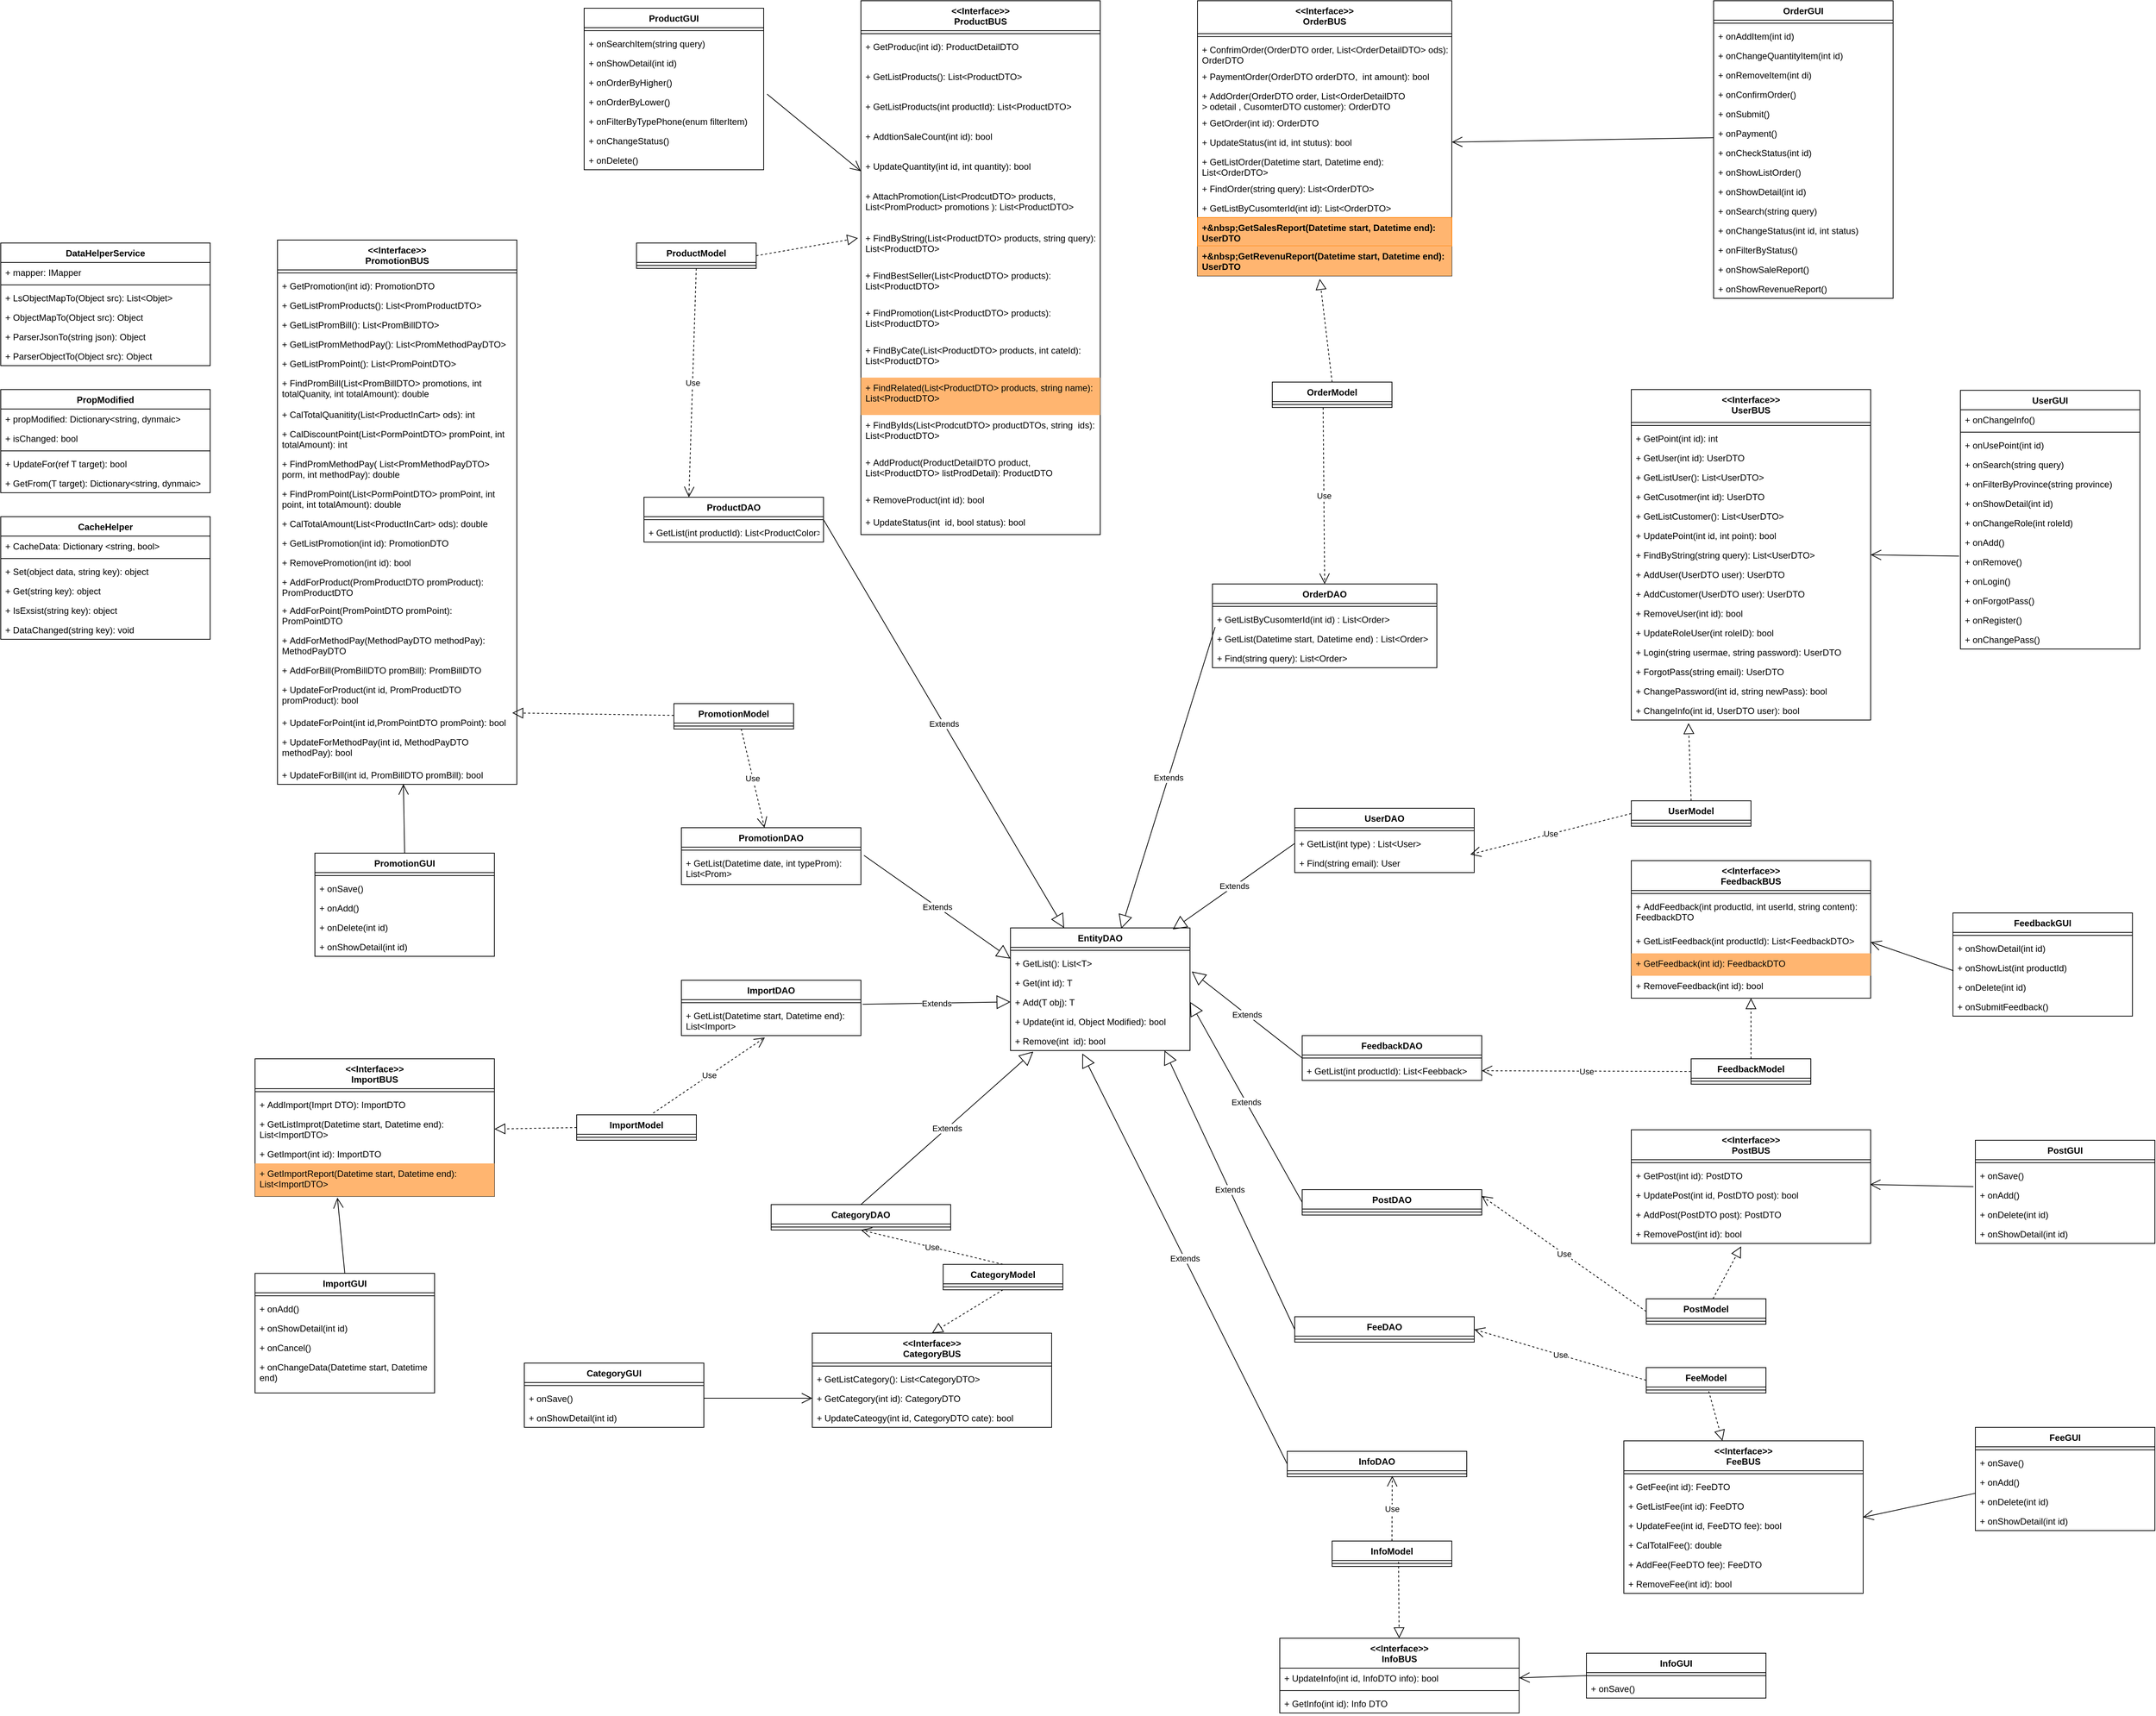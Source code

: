 <mxfile version="13.9.5" type="device"><diagram id="e3EAPHJTeLx5qhTSGBL0" name="Page-1"><mxGraphModel dx="1326" dy="806" grid="1" gridSize="10" guides="1" tooltips="1" connect="1" arrows="1" fold="1" page="1" pageScale="1" pageWidth="850" pageHeight="1100" math="0" shadow="0"><root><mxCell id="0"/><mxCell id="1" parent="0"/><mxCell id="QlcYupwWOLAespty6YKS-1" value="ProductDAO" style="swimlane;fontStyle=1;align=center;verticalAlign=top;childLayout=stackLayout;horizontal=1;startSize=26;horizontalStack=0;resizeParent=1;resizeParentMax=0;resizeLast=0;collapsible=1;marginBottom=0;" parent="1" vertex="1"><mxGeometry x="890" y="734" width="240" height="60" as="geometry"/></mxCell><mxCell id="QlcYupwWOLAespty6YKS-3" value="" style="line;strokeWidth=1;fillColor=none;align=left;verticalAlign=middle;spacingTop=-1;spacingLeft=3;spacingRight=3;rotatable=0;labelPosition=right;points=[];portConstraint=eastwest;" parent="QlcYupwWOLAespty6YKS-1" vertex="1"><mxGeometry y="26" width="240" height="8" as="geometry"/></mxCell><mxCell id="IVBr5w4LQ_YPBmuVWtn8-1" value="+ GetList(int productId): List&lt;ProductColor&gt;" style="text;strokeColor=none;fillColor=none;align=left;verticalAlign=top;spacingLeft=4;spacingRight=4;overflow=hidden;rotatable=0;points=[[0,0.5],[1,0.5]];portConstraint=eastwest;" vertex="1" parent="QlcYupwWOLAespty6YKS-1"><mxGeometry y="34" width="240" height="26" as="geometry"/></mxCell><mxCell id="QlcYupwWOLAespty6YKS-10" value="&lt;&lt;Interface&gt;&gt;&#10;ProductBUS" style="swimlane;fontStyle=1;align=center;verticalAlign=top;childLayout=stackLayout;horizontal=1;startSize=40;horizontalStack=0;resizeParent=1;resizeParentMax=0;resizeLast=0;collapsible=1;marginBottom=0;" parent="1" vertex="1"><mxGeometry x="1180" y="70" width="320" height="714" as="geometry"/></mxCell><mxCell id="QlcYupwWOLAespty6YKS-12" value="" style="line;strokeWidth=1;fillColor=none;align=left;verticalAlign=middle;spacingTop=-1;spacingLeft=3;spacingRight=3;rotatable=0;labelPosition=right;points=[];portConstraint=eastwest;" parent="QlcYupwWOLAespty6YKS-10" vertex="1"><mxGeometry y="40" width="320" height="8" as="geometry"/></mxCell><mxCell id="QlcYupwWOLAespty6YKS-14" value="+ GetProduc(int id): ProductDetailDTO" style="text;strokeColor=none;fillColor=none;align=left;verticalAlign=top;spacingLeft=4;spacingRight=4;overflow=hidden;rotatable=0;points=[[0,0.5],[1,0.5]];portConstraint=eastwest;whiteSpace=wrap;" parent="QlcYupwWOLAespty6YKS-10" vertex="1"><mxGeometry y="48" width="320" height="40" as="geometry"/></mxCell><mxCell id="gi6TeOG72seck9liN92U-18" value="+ GetListProducts(): List&lt;ProductDTO&gt;" style="text;strokeColor=none;fillColor=none;align=left;verticalAlign=top;spacingLeft=4;spacingRight=4;overflow=hidden;rotatable=0;points=[[0,0.5],[1,0.5]];portConstraint=eastwest;whiteSpace=wrap;" parent="QlcYupwWOLAespty6YKS-10" vertex="1"><mxGeometry y="88" width="320" height="40" as="geometry"/></mxCell><mxCell id="IVBr5w4LQ_YPBmuVWtn8-2" value="+ GetListProducts(int productId): List&lt;ProductDTO&gt;" style="text;strokeColor=none;fillColor=none;align=left;verticalAlign=top;spacingLeft=4;spacingRight=4;overflow=hidden;rotatable=0;points=[[0,0.5],[1,0.5]];portConstraint=eastwest;whiteSpace=wrap;" vertex="1" parent="QlcYupwWOLAespty6YKS-10"><mxGeometry y="128" width="320" height="40" as="geometry"/></mxCell><mxCell id="gi6TeOG72seck9liN92U-88" value="+ AddtionSaleCount(int id): bool" style="text;strokeColor=none;fillColor=none;align=left;verticalAlign=top;spacingLeft=4;spacingRight=4;overflow=hidden;rotatable=0;points=[[0,0.5],[1,0.5]];portConstraint=eastwest;whiteSpace=wrap;" parent="QlcYupwWOLAespty6YKS-10" vertex="1"><mxGeometry y="168" width="320" height="40" as="geometry"/></mxCell><mxCell id="gi6TeOG72seck9liN92U-89" value="+ UpdateQuantity(int id, int quantity): bool" style="text;strokeColor=none;fillColor=none;align=left;verticalAlign=top;spacingLeft=4;spacingRight=4;overflow=hidden;rotatable=0;points=[[0,0.5],[1,0.5]];portConstraint=eastwest;whiteSpace=wrap;" parent="QlcYupwWOLAespty6YKS-10" vertex="1"><mxGeometry y="208" width="320" height="40" as="geometry"/></mxCell><mxCell id="QlcYupwWOLAespty6YKS-13" value="+ AttachPromotion(List&lt;ProdcutDTO&gt; products, List&lt;PromProduct&gt; promotions ): List&lt;ProductDTO&gt;" style="text;strokeColor=none;fillColor=none;align=left;verticalAlign=top;spacingLeft=4;spacingRight=4;overflow=hidden;rotatable=0;points=[[0,0.5],[1,0.5]];portConstraint=eastwest;whiteSpace=wrap;" parent="QlcYupwWOLAespty6YKS-10" vertex="1"><mxGeometry y="248" width="320" height="56" as="geometry"/></mxCell><mxCell id="QlcYupwWOLAespty6YKS-15" value="+ FindByString(List&lt;ProductDTO&gt; products, string query): List&lt;ProductDTO&gt;" style="text;strokeColor=none;fillColor=none;align=left;verticalAlign=top;spacingLeft=4;spacingRight=4;overflow=hidden;rotatable=0;points=[[0,0.5],[1,0.5]];portConstraint=eastwest;whiteSpace=wrap;" parent="QlcYupwWOLAespty6YKS-10" vertex="1"><mxGeometry y="304" width="320" height="50" as="geometry"/></mxCell><mxCell id="gi6TeOG72seck9liN92U-19" value="+ FindBestSeller(List&lt;ProductDTO&gt; products): List&lt;ProductDTO&gt;" style="text;strokeColor=none;fillColor=none;align=left;verticalAlign=top;spacingLeft=4;spacingRight=4;overflow=hidden;rotatable=0;points=[[0,0.5],[1,0.5]];portConstraint=eastwest;whiteSpace=wrap;" parent="QlcYupwWOLAespty6YKS-10" vertex="1"><mxGeometry y="354" width="320" height="50" as="geometry"/></mxCell><mxCell id="QlcYupwWOLAespty6YKS-16" value="+ FindPromotion(List&lt;ProductDTO&gt; products):&#10;List&lt;ProductDTO&gt;&#10;" style="text;strokeColor=none;fillColor=none;align=left;verticalAlign=top;spacingLeft=4;spacingRight=4;overflow=hidden;rotatable=0;points=[[0,0.5],[1,0.5]];portConstraint=eastwest;whiteSpace=wrap;" parent="QlcYupwWOLAespty6YKS-10" vertex="1"><mxGeometry y="404" width="320" height="50" as="geometry"/></mxCell><mxCell id="gi6TeOG72seck9liN92U-17" value="+ FindByCate(List&lt;ProductDTO&gt; products, int cateId): List&lt;ProductDTO&gt;" style="text;strokeColor=none;fillColor=none;align=left;verticalAlign=top;spacingLeft=4;spacingRight=4;overflow=hidden;rotatable=0;points=[[0,0.5],[1,0.5]];portConstraint=eastwest;whiteSpace=wrap;" parent="QlcYupwWOLAespty6YKS-10" vertex="1"><mxGeometry y="454" width="320" height="50" as="geometry"/></mxCell><mxCell id="gi6TeOG72seck9liN92U-21" value="+ FindRelated(List&lt;ProductDTO&gt; products, string name): List&lt;ProductDTO&gt;" style="text;strokeColor=none;fillColor=#FFB570;align=left;verticalAlign=top;spacingLeft=4;spacingRight=4;overflow=hidden;rotatable=0;points=[[0,0.5],[1,0.5]];portConstraint=eastwest;whiteSpace=wrap;" parent="QlcYupwWOLAespty6YKS-10" vertex="1"><mxGeometry y="504" width="320" height="50" as="geometry"/></mxCell><mxCell id="gi6TeOG72seck9liN92U-37" value="+ FindByIds(List&lt;ProdcutDTO&gt; productDTOs, string  ids): List&lt;ProductDTO&gt;" style="text;strokeColor=none;fillColor=none;align=left;verticalAlign=top;spacingLeft=4;spacingRight=4;overflow=hidden;rotatable=0;points=[[0,0.5],[1,0.5]];portConstraint=eastwest;whiteSpace=wrap;" parent="QlcYupwWOLAespty6YKS-10" vertex="1"><mxGeometry y="554" width="320" height="50" as="geometry"/></mxCell><mxCell id="gi6TeOG72seck9liN92U-225" value="+ AddProduct(ProductDetailDTO product, List&lt;ProductDTO&gt; listProdDetail): ProductDTO" style="text;strokeColor=none;fillColor=none;align=left;verticalAlign=top;spacingLeft=4;spacingRight=4;overflow=hidden;rotatable=0;points=[[0,0.5],[1,0.5]];portConstraint=eastwest;whiteSpace=wrap;" parent="QlcYupwWOLAespty6YKS-10" vertex="1"><mxGeometry y="604" width="320" height="50" as="geometry"/></mxCell><mxCell id="gi6TeOG72seck9liN92U-226" value="+ RemoveProduct(int id): bool" style="text;strokeColor=none;fillColor=none;align=left;verticalAlign=top;spacingLeft=4;spacingRight=4;overflow=hidden;rotatable=0;points=[[0,0.5],[1,0.5]];portConstraint=eastwest;whiteSpace=wrap;" parent="QlcYupwWOLAespty6YKS-10" vertex="1"><mxGeometry y="654" width="320" height="30" as="geometry"/></mxCell><mxCell id="gi6TeOG72seck9liN92U-229" value="+ UpdateStatus(int  id, bool status): bool" style="text;strokeColor=none;fillColor=none;align=left;verticalAlign=top;spacingLeft=4;spacingRight=4;overflow=hidden;rotatable=0;points=[[0,0.5],[1,0.5]];portConstraint=eastwest;whiteSpace=wrap;" parent="QlcYupwWOLAespty6YKS-10" vertex="1"><mxGeometry y="684" width="320" height="30" as="geometry"/></mxCell><mxCell id="gi6TeOG72seck9liN92U-1" value="ProductGUI" style="swimlane;fontStyle=1;align=center;verticalAlign=top;childLayout=stackLayout;horizontal=1;startSize=26;horizontalStack=0;resizeParent=1;resizeParentMax=0;resizeLast=0;collapsible=1;marginBottom=0;" parent="1" vertex="1"><mxGeometry x="810" y="80" width="240" height="216" as="geometry"/></mxCell><mxCell id="gi6TeOG72seck9liN92U-3" value="" style="line;strokeWidth=1;fillColor=none;align=left;verticalAlign=middle;spacingTop=-1;spacingLeft=3;spacingRight=3;rotatable=0;labelPosition=right;points=[];portConstraint=eastwest;" parent="gi6TeOG72seck9liN92U-1" vertex="1"><mxGeometry y="26" width="240" height="8" as="geometry"/></mxCell><mxCell id="gi6TeOG72seck9liN92U-4" value="+ onSearchItem(string query)" style="text;strokeColor=none;fillColor=none;align=left;verticalAlign=top;spacingLeft=4;spacingRight=4;overflow=hidden;rotatable=0;points=[[0,0.5],[1,0.5]];portConstraint=eastwest;" parent="gi6TeOG72seck9liN92U-1" vertex="1"><mxGeometry y="34" width="240" height="26" as="geometry"/></mxCell><mxCell id="gi6TeOG72seck9liN92U-5" value="+ onShowDetail(int id)" style="text;strokeColor=none;fillColor=none;align=left;verticalAlign=top;spacingLeft=4;spacingRight=4;overflow=hidden;rotatable=0;points=[[0,0.5],[1,0.5]];portConstraint=eastwest;" parent="gi6TeOG72seck9liN92U-1" vertex="1"><mxGeometry y="60" width="240" height="26" as="geometry"/></mxCell><mxCell id="gi6TeOG72seck9liN92U-23" value="+ onOrderByHigher()" style="text;strokeColor=none;fillColor=none;align=left;verticalAlign=top;spacingLeft=4;spacingRight=4;overflow=hidden;rotatable=0;points=[[0,0.5],[1,0.5]];portConstraint=eastwest;" parent="gi6TeOG72seck9liN92U-1" vertex="1"><mxGeometry y="86" width="240" height="26" as="geometry"/></mxCell><mxCell id="gi6TeOG72seck9liN92U-25" value="+ onOrderByLower()" style="text;strokeColor=none;fillColor=none;align=left;verticalAlign=top;spacingLeft=4;spacingRight=4;overflow=hidden;rotatable=0;points=[[0,0.5],[1,0.5]];portConstraint=eastwest;" parent="gi6TeOG72seck9liN92U-1" vertex="1"><mxGeometry y="112" width="240" height="26" as="geometry"/></mxCell><mxCell id="gi6TeOG72seck9liN92U-26" value="+ onFilterByTypePhone(enum filterItem)" style="text;strokeColor=none;fillColor=none;align=left;verticalAlign=top;spacingLeft=4;spacingRight=4;overflow=hidden;rotatable=0;points=[[0,0.5],[1,0.5]];portConstraint=eastwest;" parent="gi6TeOG72seck9liN92U-1" vertex="1"><mxGeometry y="138" width="240" height="26" as="geometry"/></mxCell><mxCell id="gi6TeOG72seck9liN92U-230" value="+ onChangeStatus()" style="text;strokeColor=none;fillColor=none;align=left;verticalAlign=top;spacingLeft=4;spacingRight=4;overflow=hidden;rotatable=0;points=[[0,0.5],[1,0.5]];portConstraint=eastwest;" parent="gi6TeOG72seck9liN92U-1" vertex="1"><mxGeometry y="164" width="240" height="26" as="geometry"/></mxCell><mxCell id="gi6TeOG72seck9liN92U-231" value="+ onDelete()" style="text;strokeColor=none;fillColor=none;align=left;verticalAlign=top;spacingLeft=4;spacingRight=4;overflow=hidden;rotatable=0;points=[[0,0.5],[1,0.5]];portConstraint=eastwest;" parent="gi6TeOG72seck9liN92U-1" vertex="1"><mxGeometry y="190" width="240" height="26" as="geometry"/></mxCell><mxCell id="gi6TeOG72seck9liN92U-27" value="&lt;&lt;Interface&gt;&gt;&#10;CategoryBUS" style="swimlane;fontStyle=1;align=center;verticalAlign=top;childLayout=stackLayout;horizontal=1;startSize=40;horizontalStack=0;resizeParent=1;resizeParentMax=0;resizeLast=0;collapsible=1;marginBottom=0;" parent="1" vertex="1"><mxGeometry x="1115" y="1852" width="320" height="126" as="geometry"/></mxCell><mxCell id="gi6TeOG72seck9liN92U-28" value="" style="line;strokeWidth=1;fillColor=none;align=left;verticalAlign=middle;spacingTop=-1;spacingLeft=3;spacingRight=3;rotatable=0;labelPosition=right;points=[];portConstraint=eastwest;" parent="gi6TeOG72seck9liN92U-27" vertex="1"><mxGeometry y="40" width="320" height="8" as="geometry"/></mxCell><mxCell id="gi6TeOG72seck9liN92U-156" value="+ GetListCategory(): List&lt;CategoryDTO&gt;" style="text;strokeColor=none;fillColor=none;align=left;verticalAlign=top;spacingLeft=4;spacingRight=4;overflow=hidden;rotatable=0;points=[[0,0.5],[1,0.5]];portConstraint=eastwest;" parent="gi6TeOG72seck9liN92U-27" vertex="1"><mxGeometry y="48" width="320" height="26" as="geometry"/></mxCell><mxCell id="gi6TeOG72seck9liN92U-29" value="+ GetCategory(int id): CategoryDTO" style="text;strokeColor=none;fillColor=none;align=left;verticalAlign=top;spacingLeft=4;spacingRight=4;overflow=hidden;rotatable=0;points=[[0,0.5],[1,0.5]];portConstraint=eastwest;" parent="gi6TeOG72seck9liN92U-27" vertex="1"><mxGeometry y="74" width="320" height="26" as="geometry"/></mxCell><mxCell id="gi6TeOG72seck9liN92U-157" value="+ UpdateCateogy(int id, CategoryDTO cate): bool" style="text;strokeColor=none;fillColor=none;align=left;verticalAlign=top;spacingLeft=4;spacingRight=4;overflow=hidden;rotatable=0;points=[[0,0.5],[1,0.5]];portConstraint=eastwest;" parent="gi6TeOG72seck9liN92U-27" vertex="1"><mxGeometry y="100" width="320" height="26" as="geometry"/></mxCell><mxCell id="gi6TeOG72seck9liN92U-32" value="CategoryDAO" style="swimlane;fontStyle=1;align=center;verticalAlign=top;childLayout=stackLayout;horizontal=1;startSize=26;horizontalStack=0;resizeParent=1;resizeParentMax=0;resizeLast=0;collapsible=1;marginBottom=0;" parent="1" vertex="1"><mxGeometry x="1060" y="1680" width="240" height="34" as="geometry"/></mxCell><mxCell id="gi6TeOG72seck9liN92U-33" value="" style="line;strokeWidth=1;fillColor=none;align=left;verticalAlign=middle;spacingTop=-1;spacingLeft=3;spacingRight=3;rotatable=0;labelPosition=right;points=[];portConstraint=eastwest;" parent="gi6TeOG72seck9liN92U-32" vertex="1"><mxGeometry y="26" width="240" height="8" as="geometry"/></mxCell><mxCell id="gi6TeOG72seck9liN92U-38" value="&lt;&lt;Interface&gt;&gt;&#10;OrderBUS" style="swimlane;fontStyle=1;align=center;verticalAlign=top;childLayout=stackLayout;horizontal=1;startSize=44;horizontalStack=0;resizeParent=1;resizeParentMax=0;resizeLast=0;collapsible=1;marginBottom=0;whiteSpace=wrap;" parent="1" vertex="1"><mxGeometry x="1630" y="70" width="340" height="368" as="geometry"/></mxCell><mxCell id="gi6TeOG72seck9liN92U-39" value="" style="line;strokeWidth=1;fillColor=none;align=left;verticalAlign=middle;spacingTop=-1;spacingLeft=3;spacingRight=3;rotatable=0;labelPosition=right;points=[];portConstraint=eastwest;" parent="gi6TeOG72seck9liN92U-38" vertex="1"><mxGeometry y="44" width="340" height="8" as="geometry"/></mxCell><mxCell id="gi6TeOG72seck9liN92U-40" value="+ ConfrimOrder(OrderDTO order, List&lt;OrderDetailDTO&gt; ods): OrderDTO" style="text;strokeColor=none;fillColor=none;align=left;verticalAlign=top;spacingLeft=4;spacingRight=4;overflow=hidden;rotatable=0;points=[[0,0.5],[1,0.5]];portConstraint=eastwest;whiteSpace=wrap;" parent="gi6TeOG72seck9liN92U-38" vertex="1"><mxGeometry y="52" width="340" height="36" as="geometry"/></mxCell><mxCell id="gi6TeOG72seck9liN92U-45" value="+ PaymentOrder(OrderDTO orderDTO,  int amount): bool" style="text;strokeColor=none;fillColor=none;align=left;verticalAlign=top;spacingLeft=4;spacingRight=4;overflow=hidden;rotatable=0;points=[[0,0.5],[1,0.5]];portConstraint=eastwest;" parent="gi6TeOG72seck9liN92U-38" vertex="1"><mxGeometry y="88" width="340" height="26" as="geometry"/></mxCell><mxCell id="gi6TeOG72seck9liN92U-91" value="+ AddOrder(OrderDTO order, List&lt;OrderDetailDTO&#10;&gt; odetail , CusomterDTO customer): OrderDTO" style="text;strokeColor=none;fillColor=none;align=left;verticalAlign=top;spacingLeft=4;spacingRight=4;overflow=hidden;rotatable=0;points=[[0,0.5],[1,0.5]];portConstraint=eastwest;whiteSpace=wrap;" parent="gi6TeOG72seck9liN92U-38" vertex="1"><mxGeometry y="114" width="340" height="36" as="geometry"/></mxCell><mxCell id="gi6TeOG72seck9liN92U-92" value="+ GetOrder(int id): OrderDTO" style="text;strokeColor=none;fillColor=none;align=left;verticalAlign=top;spacingLeft=4;spacingRight=4;overflow=hidden;rotatable=0;points=[[0,0.5],[1,0.5]];portConstraint=eastwest;" parent="gi6TeOG72seck9liN92U-38" vertex="1"><mxGeometry y="150" width="340" height="26" as="geometry"/></mxCell><mxCell id="gi6TeOG72seck9liN92U-98" value="+ UpdateStatus(int id, int stutus): bool" style="text;strokeColor=none;fillColor=none;align=left;verticalAlign=top;spacingLeft=4;spacingRight=4;overflow=hidden;rotatable=0;points=[[0,0.5],[1,0.5]];portConstraint=eastwest;" parent="gi6TeOG72seck9liN92U-38" vertex="1"><mxGeometry y="176" width="340" height="26" as="geometry"/></mxCell><mxCell id="gi6TeOG72seck9liN92U-115" value="+ GetListOrder(Datetime start, Datetime end): List&lt;OrderDTO&gt;" style="text;strokeColor=none;fillColor=none;align=left;verticalAlign=top;spacingLeft=4;spacingRight=4;overflow=hidden;rotatable=0;points=[[0,0.5],[1,0.5]];portConstraint=eastwest;whiteSpace=wrap;" parent="gi6TeOG72seck9liN92U-38" vertex="1"><mxGeometry y="202" width="340" height="36" as="geometry"/></mxCell><mxCell id="gi6TeOG72seck9liN92U-124" value="+ FindOrder(string query): List&lt;OrderDTO&gt;" style="text;strokeColor=none;fillColor=none;align=left;verticalAlign=top;spacingLeft=4;spacingRight=4;overflow=hidden;rotatable=0;points=[[0,0.5],[1,0.5]];portConstraint=eastwest;" parent="gi6TeOG72seck9liN92U-38" vertex="1"><mxGeometry y="238" width="340" height="26" as="geometry"/></mxCell><mxCell id="gi6TeOG72seck9liN92U-135" value="+ GetListByCusomterId(int id): List&lt;OrderDTO&gt;" style="text;strokeColor=none;fillColor=none;align=left;verticalAlign=top;spacingLeft=4;spacingRight=4;overflow=hidden;rotatable=0;points=[[0,0.5],[1,0.5]];portConstraint=eastwest;" parent="gi6TeOG72seck9liN92U-38" vertex="1"><mxGeometry y="264" width="340" height="26" as="geometry"/></mxCell><mxCell id="gi6TeOG72seck9liN92U-269" value="+&amp;nbsp;GetSalesReport(Datetime start, Datetime end): UserDTO" style="text;strokeColor=#FF8000;fillColor=#FFB570;align=left;verticalAlign=top;spacingLeft=4;spacingRight=4;overflow=hidden;rotatable=0;points=[[0,0.5],[1,0.5]];portConstraint=eastwest;whiteSpace=wrap;fontStyle=1" parent="gi6TeOG72seck9liN92U-38" vertex="1"><mxGeometry y="290" width="340" height="38" as="geometry"/></mxCell><mxCell id="gi6TeOG72seck9liN92U-270" value="+&amp;nbsp;GetRevenuReport(Datetime start, Datetime end): UserDTO" style="text;strokeColor=none;fillColor=#FFB570;align=left;verticalAlign=top;spacingLeft=4;spacingRight=4;overflow=hidden;rotatable=0;points=[[0,0.5],[1,0.5]];portConstraint=eastwest;whiteSpace=wrap;fontStyle=1" parent="gi6TeOG72seck9liN92U-38" vertex="1"><mxGeometry y="328" width="340" height="40" as="geometry"/></mxCell><mxCell id="gi6TeOG72seck9liN92U-41" value="OrderDAO" style="swimlane;fontStyle=1;align=center;verticalAlign=top;childLayout=stackLayout;horizontal=1;startSize=26;horizontalStack=0;resizeParent=1;resizeParentMax=0;resizeLast=0;collapsible=1;marginBottom=0;" parent="1" vertex="1"><mxGeometry x="1650" y="850" width="300" height="112" as="geometry"/></mxCell><mxCell id="gi6TeOG72seck9liN92U-42" value="" style="line;strokeWidth=1;fillColor=none;align=left;verticalAlign=middle;spacingTop=-1;spacingLeft=3;spacingRight=3;rotatable=0;labelPosition=right;points=[];portConstraint=eastwest;" parent="gi6TeOG72seck9liN92U-41" vertex="1"><mxGeometry y="26" width="300" height="8" as="geometry"/></mxCell><mxCell id="gi6TeOG72seck9liN92U-97" value="+ GetListByCusomterId(int id) : List&lt;Order&gt;" style="text;strokeColor=none;fillColor=none;align=left;verticalAlign=top;spacingLeft=4;spacingRight=4;overflow=hidden;rotatable=0;points=[[0,0.5],[1,0.5]];portConstraint=eastwest;" parent="gi6TeOG72seck9liN92U-41" vertex="1"><mxGeometry y="34" width="300" height="26" as="geometry"/></mxCell><mxCell id="gi6TeOG72seck9liN92U-112" value="+ GetList(Datetime start, Datetime end) : List&lt;Order&gt;" style="text;strokeColor=none;fillColor=none;align=left;verticalAlign=top;spacingLeft=4;spacingRight=4;overflow=hidden;rotatable=0;points=[[0,0.5],[1,0.5]];portConstraint=eastwest;" parent="gi6TeOG72seck9liN92U-41" vertex="1"><mxGeometry y="60" width="300" height="26" as="geometry"/></mxCell><mxCell id="gi6TeOG72seck9liN92U-113" value="+ Find(string query): List&lt;Order&gt;" style="text;strokeColor=none;fillColor=none;align=left;verticalAlign=top;spacingLeft=4;spacingRight=4;overflow=hidden;rotatable=0;points=[[0,0.5],[1,0.5]];portConstraint=eastwest;" parent="gi6TeOG72seck9liN92U-41" vertex="1"><mxGeometry y="86" width="300" height="26" as="geometry"/></mxCell><mxCell id="gi6TeOG72seck9liN92U-47" value="OrderGUI" style="swimlane;fontStyle=1;align=center;verticalAlign=top;childLayout=stackLayout;horizontal=1;startSize=26;horizontalStack=0;resizeParent=1;resizeParentMax=0;resizeLast=0;collapsible=1;marginBottom=0;" parent="1" vertex="1"><mxGeometry x="2320" y="70" width="240" height="398" as="geometry"/></mxCell><mxCell id="gi6TeOG72seck9liN92U-48" value="" style="line;strokeWidth=1;fillColor=none;align=left;verticalAlign=middle;spacingTop=-1;spacingLeft=3;spacingRight=3;rotatable=0;labelPosition=right;points=[];portConstraint=eastwest;" parent="gi6TeOG72seck9liN92U-47" vertex="1"><mxGeometry y="26" width="240" height="8" as="geometry"/></mxCell><mxCell id="gi6TeOG72seck9liN92U-49" value="+ onAddItem(int id)" style="text;strokeColor=none;fillColor=none;align=left;verticalAlign=top;spacingLeft=4;spacingRight=4;overflow=hidden;rotatable=0;points=[[0,0.5],[1,0.5]];portConstraint=eastwest;" parent="gi6TeOG72seck9liN92U-47" vertex="1"><mxGeometry y="34" width="240" height="26" as="geometry"/></mxCell><mxCell id="gi6TeOG72seck9liN92U-50" value="+ onChangeQuantityItem(int id)" style="text;strokeColor=none;fillColor=none;align=left;verticalAlign=top;spacingLeft=4;spacingRight=4;overflow=hidden;rotatable=0;points=[[0,0.5],[1,0.5]];portConstraint=eastwest;" parent="gi6TeOG72seck9liN92U-47" vertex="1"><mxGeometry y="60" width="240" height="26" as="geometry"/></mxCell><mxCell id="gi6TeOG72seck9liN92U-51" value="+ onRemoveItem(int di)" style="text;strokeColor=none;fillColor=none;align=left;verticalAlign=top;spacingLeft=4;spacingRight=4;overflow=hidden;rotatable=0;points=[[0,0.5],[1,0.5]];portConstraint=eastwest;" parent="gi6TeOG72seck9liN92U-47" vertex="1"><mxGeometry y="86" width="240" height="26" as="geometry"/></mxCell><mxCell id="gi6TeOG72seck9liN92U-52" value="+ onConfirmOrder()" style="text;strokeColor=none;fillColor=none;align=left;verticalAlign=top;spacingLeft=4;spacingRight=4;overflow=hidden;rotatable=0;points=[[0,0.5],[1,0.5]];portConstraint=eastwest;" parent="gi6TeOG72seck9liN92U-47" vertex="1"><mxGeometry y="112" width="240" height="26" as="geometry"/></mxCell><mxCell id="gi6TeOG72seck9liN92U-53" value="+ onSubmit()" style="text;strokeColor=none;fillColor=none;align=left;verticalAlign=top;spacingLeft=4;spacingRight=4;overflow=hidden;rotatable=0;points=[[0,0.5],[1,0.5]];portConstraint=eastwest;" parent="gi6TeOG72seck9liN92U-47" vertex="1"><mxGeometry y="138" width="240" height="26" as="geometry"/></mxCell><mxCell id="gi6TeOG72seck9liN92U-93" value="+ onPayment()" style="text;strokeColor=none;fillColor=none;align=left;verticalAlign=top;spacingLeft=4;spacingRight=4;overflow=hidden;rotatable=0;points=[[0,0.5],[1,0.5]];portConstraint=eastwest;" parent="gi6TeOG72seck9liN92U-47" vertex="1"><mxGeometry y="164" width="240" height="26" as="geometry"/></mxCell><mxCell id="gi6TeOG72seck9liN92U-96" value="+ onCheckStatus(int id)" style="text;strokeColor=none;fillColor=none;align=left;verticalAlign=top;spacingLeft=4;spacingRight=4;overflow=hidden;rotatable=0;points=[[0,0.5],[1,0.5]];portConstraint=eastwest;" parent="gi6TeOG72seck9liN92U-47" vertex="1"><mxGeometry y="190" width="240" height="26" as="geometry"/></mxCell><mxCell id="gi6TeOG72seck9liN92U-99" value="+ onShowListOrder()" style="text;strokeColor=none;fillColor=none;align=left;verticalAlign=top;spacingLeft=4;spacingRight=4;overflow=hidden;rotatable=0;points=[[0,0.5],[1,0.5]];portConstraint=eastwest;" parent="gi6TeOG72seck9liN92U-47" vertex="1"><mxGeometry y="216" width="240" height="26" as="geometry"/></mxCell><mxCell id="gi6TeOG72seck9liN92U-125" value="+ onShowDetail(int id)" style="text;strokeColor=none;fillColor=none;align=left;verticalAlign=top;spacingLeft=4;spacingRight=4;overflow=hidden;rotatable=0;points=[[0,0.5],[1,0.5]];portConstraint=eastwest;" parent="gi6TeOG72seck9liN92U-47" vertex="1"><mxGeometry y="242" width="240" height="26" as="geometry"/></mxCell><mxCell id="gi6TeOG72seck9liN92U-126" value="+ onSearch(string query)" style="text;strokeColor=none;fillColor=none;align=left;verticalAlign=top;spacingLeft=4;spacingRight=4;overflow=hidden;rotatable=0;points=[[0,0.5],[1,0.5]];portConstraint=eastwest;" parent="gi6TeOG72seck9liN92U-47" vertex="1"><mxGeometry y="268" width="240" height="26" as="geometry"/></mxCell><mxCell id="gi6TeOG72seck9liN92U-127" value="+ onChangeStatus(int id, int status)" style="text;strokeColor=none;fillColor=none;align=left;verticalAlign=top;spacingLeft=4;spacingRight=4;overflow=hidden;rotatable=0;points=[[0,0.5],[1,0.5]];portConstraint=eastwest;" parent="gi6TeOG72seck9liN92U-47" vertex="1"><mxGeometry y="294" width="240" height="26" as="geometry"/></mxCell><mxCell id="gi6TeOG72seck9liN92U-128" value="+ onFilterByStatus()" style="text;strokeColor=none;fillColor=none;align=left;verticalAlign=top;spacingLeft=4;spacingRight=4;overflow=hidden;rotatable=0;points=[[0,0.5],[1,0.5]];portConstraint=eastwest;" parent="gi6TeOG72seck9liN92U-47" vertex="1"><mxGeometry y="320" width="240" height="26" as="geometry"/></mxCell><mxCell id="gi6TeOG72seck9liN92U-271" value="+ onShowSaleReport()" style="text;strokeColor=none;fillColor=none;align=left;verticalAlign=top;spacingLeft=4;spacingRight=4;overflow=hidden;rotatable=0;points=[[0,0.5],[1,0.5]];portConstraint=eastwest;" parent="gi6TeOG72seck9liN92U-47" vertex="1"><mxGeometry y="346" width="240" height="26" as="geometry"/></mxCell><mxCell id="gi6TeOG72seck9liN92U-272" value="+ onShowRevenueReport()" style="text;strokeColor=none;fillColor=none;align=left;verticalAlign=top;spacingLeft=4;spacingRight=4;overflow=hidden;rotatable=0;points=[[0,0.5],[1,0.5]];portConstraint=eastwest;" parent="gi6TeOG72seck9liN92U-47" vertex="1"><mxGeometry y="372" width="240" height="26" as="geometry"/></mxCell><mxCell id="gi6TeOG72seck9liN92U-69" value="&lt;&lt;Interface&gt;&gt;&#10;UserBUS" style="swimlane;fontStyle=1;align=center;verticalAlign=top;childLayout=stackLayout;horizontal=1;startSize=44;horizontalStack=0;resizeParent=1;resizeParentMax=0;resizeLast=0;collapsible=1;marginBottom=0;whiteSpace=wrap;" parent="1" vertex="1"><mxGeometry x="2210" y="590" width="320" height="442" as="geometry"/></mxCell><mxCell id="gi6TeOG72seck9liN92U-70" value="" style="line;strokeWidth=1;fillColor=none;align=left;verticalAlign=middle;spacingTop=-1;spacingLeft=3;spacingRight=3;rotatable=0;labelPosition=right;points=[];portConstraint=eastwest;" parent="gi6TeOG72seck9liN92U-69" vertex="1"><mxGeometry y="44" width="320" height="8" as="geometry"/></mxCell><mxCell id="gi6TeOG72seck9liN92U-71" value="+ GetPoint(int id): int" style="text;strokeColor=none;fillColor=none;align=left;verticalAlign=top;spacingLeft=4;spacingRight=4;overflow=hidden;rotatable=0;points=[[0,0.5],[1,0.5]];portConstraint=eastwest;whiteSpace=wrap;" parent="gi6TeOG72seck9liN92U-69" vertex="1"><mxGeometry y="52" width="320" height="26" as="geometry"/></mxCell><mxCell id="gi6TeOG72seck9liN92U-257" value="+ GetUser(int id): UserDTO" style="text;strokeColor=none;fillColor=none;align=left;verticalAlign=top;spacingLeft=4;spacingRight=4;overflow=hidden;rotatable=0;points=[[0,0.5],[1,0.5]];portConstraint=eastwest;" parent="gi6TeOG72seck9liN92U-69" vertex="1"><mxGeometry y="78" width="320" height="26" as="geometry"/></mxCell><mxCell id="gi6TeOG72seck9liN92U-258" value="+ GetListUser(): List&lt;UserDTO&gt;" style="text;strokeColor=none;fillColor=none;align=left;verticalAlign=top;spacingLeft=4;spacingRight=4;overflow=hidden;rotatable=0;points=[[0,0.5],[1,0.5]];portConstraint=eastwest;" parent="gi6TeOG72seck9liN92U-69" vertex="1"><mxGeometry y="104" width="320" height="26" as="geometry"/></mxCell><mxCell id="gi6TeOG72seck9liN92U-72" value="+ GetCusotmer(int id): UserDTO" style="text;strokeColor=none;fillColor=none;align=left;verticalAlign=top;spacingLeft=4;spacingRight=4;overflow=hidden;rotatable=0;points=[[0,0.5],[1,0.5]];portConstraint=eastwest;" parent="gi6TeOG72seck9liN92U-69" vertex="1"><mxGeometry y="130" width="320" height="26" as="geometry"/></mxCell><mxCell id="gi6TeOG72seck9liN92U-130" value="+ GetListCustomer(): List&lt;UserDTO&gt;" style="text;strokeColor=none;fillColor=none;align=left;verticalAlign=top;spacingLeft=4;spacingRight=4;overflow=hidden;rotatable=0;points=[[0,0.5],[1,0.5]];portConstraint=eastwest;" parent="gi6TeOG72seck9liN92U-69" vertex="1"><mxGeometry y="156" width="320" height="26" as="geometry"/></mxCell><mxCell id="gi6TeOG72seck9liN92U-94" value="+ UpdatePoint(int id, int point): bool" style="text;strokeColor=none;fillColor=none;align=left;verticalAlign=top;spacingLeft=4;spacingRight=4;overflow=hidden;rotatable=0;points=[[0,0.5],[1,0.5]];portConstraint=eastwest;" parent="gi6TeOG72seck9liN92U-69" vertex="1"><mxGeometry y="182" width="320" height="26" as="geometry"/></mxCell><mxCell id="gi6TeOG72seck9liN92U-131" value="+ FindByString(string query): List&lt;UserDTO&gt;" style="text;strokeColor=none;fillColor=none;align=left;verticalAlign=top;spacingLeft=4;spacingRight=4;overflow=hidden;rotatable=0;points=[[0,0.5],[1,0.5]];portConstraint=eastwest;" parent="gi6TeOG72seck9liN92U-69" vertex="1"><mxGeometry y="208" width="320" height="26" as="geometry"/></mxCell><mxCell id="gi6TeOG72seck9liN92U-250" value="+ AddUser(UserDTO user): UserDTO" style="text;strokeColor=none;fillColor=none;align=left;verticalAlign=top;spacingLeft=4;spacingRight=4;overflow=hidden;rotatable=0;points=[[0,0.5],[1,0.5]];portConstraint=eastwest;" parent="gi6TeOG72seck9liN92U-69" vertex="1"><mxGeometry y="234" width="320" height="26" as="geometry"/></mxCell><mxCell id="gi6TeOG72seck9liN92U-263" value="+ AddCustomer(UserDTO user): UserDTO" style="text;strokeColor=none;fillColor=none;align=left;verticalAlign=top;spacingLeft=4;spacingRight=4;overflow=hidden;rotatable=0;points=[[0,0.5],[1,0.5]];portConstraint=eastwest;" parent="gi6TeOG72seck9liN92U-69" vertex="1"><mxGeometry y="260" width="320" height="26" as="geometry"/></mxCell><mxCell id="gi6TeOG72seck9liN92U-251" value="+ RemoveUser(int id): bool" style="text;strokeColor=none;fillColor=none;align=left;verticalAlign=top;spacingLeft=4;spacingRight=4;overflow=hidden;rotatable=0;points=[[0,0.5],[1,0.5]];portConstraint=eastwest;" parent="gi6TeOG72seck9liN92U-69" vertex="1"><mxGeometry y="286" width="320" height="26" as="geometry"/></mxCell><mxCell id="gi6TeOG72seck9liN92U-260" value="+ UpdateRoleUser(int roleID): bool" style="text;strokeColor=none;fillColor=none;align=left;verticalAlign=top;spacingLeft=4;spacingRight=4;overflow=hidden;rotatable=0;points=[[0,0.5],[1,0.5]];portConstraint=eastwest;" parent="gi6TeOG72seck9liN92U-69" vertex="1"><mxGeometry y="312" width="320" height="26" as="geometry"/></mxCell><mxCell id="gi6TeOG72seck9liN92U-259" value="+ Login(string usermae, string password): UserDTO" style="text;strokeColor=none;fillColor=none;align=left;verticalAlign=top;spacingLeft=4;spacingRight=4;overflow=hidden;rotatable=0;points=[[0,0.5],[1,0.5]];portConstraint=eastwest;" parent="gi6TeOG72seck9liN92U-69" vertex="1"><mxGeometry y="338" width="320" height="26" as="geometry"/></mxCell><mxCell id="gi6TeOG72seck9liN92U-255" value="+ ForgotPass(string email): UserDTO" style="text;strokeColor=none;fillColor=none;align=left;verticalAlign=top;spacingLeft=4;spacingRight=4;overflow=hidden;rotatable=0;points=[[0,0.5],[1,0.5]];portConstraint=eastwest;" parent="gi6TeOG72seck9liN92U-69" vertex="1"><mxGeometry y="364" width="320" height="26" as="geometry"/></mxCell><mxCell id="gi6TeOG72seck9liN92U-267" value="+ ChangePassword(int id, string newPass): bool" style="text;strokeColor=none;fillColor=none;align=left;verticalAlign=top;spacingLeft=4;spacingRight=4;overflow=hidden;rotatable=0;points=[[0,0.5],[1,0.5]];portConstraint=eastwest;" parent="gi6TeOG72seck9liN92U-69" vertex="1"><mxGeometry y="390" width="320" height="26" as="geometry"/></mxCell><mxCell id="gi6TeOG72seck9liN92U-268" value="+ ChangeInfo(int id, UserDTO user): bool" style="text;strokeColor=none;fillColor=none;align=left;verticalAlign=top;spacingLeft=4;spacingRight=4;overflow=hidden;rotatable=0;points=[[0,0.5],[1,0.5]];portConstraint=eastwest;" parent="gi6TeOG72seck9liN92U-69" vertex="1"><mxGeometry y="416" width="320" height="26" as="geometry"/></mxCell><mxCell id="gi6TeOG72seck9liN92U-73" value="UserDAO" style="swimlane;fontStyle=1;align=center;verticalAlign=top;childLayout=stackLayout;horizontal=1;startSize=26;horizontalStack=0;resizeParent=1;resizeParentMax=0;resizeLast=0;collapsible=1;marginBottom=0;" parent="1" vertex="1"><mxGeometry x="1760" y="1150" width="240" height="86" as="geometry"/></mxCell><mxCell id="gi6TeOG72seck9liN92U-74" value="" style="line;strokeWidth=1;fillColor=none;align=left;verticalAlign=middle;spacingTop=-1;spacingLeft=3;spacingRight=3;rotatable=0;labelPosition=right;points=[];portConstraint=eastwest;" parent="gi6TeOG72seck9liN92U-73" vertex="1"><mxGeometry y="26" width="240" height="8" as="geometry"/></mxCell><mxCell id="gi6TeOG72seck9liN92U-129" value="+ GetList(int type) : List&lt;User&gt;" style="text;strokeColor=none;fillColor=none;align=left;verticalAlign=top;spacingLeft=4;spacingRight=4;overflow=hidden;rotatable=0;points=[[0,0.5],[1,0.5]];portConstraint=eastwest;" parent="gi6TeOG72seck9liN92U-73" vertex="1"><mxGeometry y="34" width="240" height="26" as="geometry"/></mxCell><mxCell id="gi6TeOG72seck9liN92U-256" value="+ Find(string email): User" style="text;strokeColor=none;fillColor=none;align=left;verticalAlign=top;spacingLeft=4;spacingRight=4;overflow=hidden;rotatable=0;points=[[0,0.5],[1,0.5]];portConstraint=eastwest;" parent="gi6TeOG72seck9liN92U-73" vertex="1"><mxGeometry y="60" width="240" height="26" as="geometry"/></mxCell><mxCell id="gi6TeOG72seck9liN92U-81" value="UserGUI" style="swimlane;fontStyle=1;align=center;verticalAlign=top;childLayout=stackLayout;horizontal=1;startSize=26;horizontalStack=0;resizeParent=1;resizeParentMax=0;resizeLast=0;collapsible=1;marginBottom=0;" parent="1" vertex="1"><mxGeometry x="2650" y="591" width="240" height="346" as="geometry"/></mxCell><mxCell id="gi6TeOG72seck9liN92U-264" value="+ onChangeInfo()" style="text;strokeColor=none;fillColor=none;align=left;verticalAlign=top;spacingLeft=4;spacingRight=4;overflow=hidden;rotatable=0;points=[[0,0.5],[1,0.5]];portConstraint=eastwest;" parent="gi6TeOG72seck9liN92U-81" vertex="1"><mxGeometry y="26" width="240" height="26" as="geometry"/></mxCell><mxCell id="gi6TeOG72seck9liN92U-82" value="" style="line;strokeWidth=1;fillColor=none;align=left;verticalAlign=middle;spacingTop=-1;spacingLeft=3;spacingRight=3;rotatable=0;labelPosition=right;points=[];portConstraint=eastwest;" parent="gi6TeOG72seck9liN92U-81" vertex="1"><mxGeometry y="52" width="240" height="8" as="geometry"/></mxCell><mxCell id="gi6TeOG72seck9liN92U-132" value="+ onUsePoint(int id)" style="text;strokeColor=none;fillColor=none;align=left;verticalAlign=top;spacingLeft=4;spacingRight=4;overflow=hidden;rotatable=0;points=[[0,0.5],[1,0.5]];portConstraint=eastwest;" parent="gi6TeOG72seck9liN92U-81" vertex="1"><mxGeometry y="60" width="240" height="26" as="geometry"/></mxCell><mxCell id="gi6TeOG72seck9liN92U-83" value="+ onSearch(string query)" style="text;strokeColor=none;fillColor=none;align=left;verticalAlign=top;spacingLeft=4;spacingRight=4;overflow=hidden;rotatable=0;points=[[0,0.5],[1,0.5]];portConstraint=eastwest;" parent="gi6TeOG72seck9liN92U-81" vertex="1"><mxGeometry y="86" width="240" height="26" as="geometry"/></mxCell><mxCell id="gi6TeOG72seck9liN92U-133" value="+ onFilterByProvince(string province)" style="text;strokeColor=none;fillColor=none;align=left;verticalAlign=top;spacingLeft=4;spacingRight=4;overflow=hidden;rotatable=0;points=[[0,0.5],[1,0.5]];portConstraint=eastwest;" parent="gi6TeOG72seck9liN92U-81" vertex="1"><mxGeometry y="112" width="240" height="26" as="geometry"/></mxCell><mxCell id="gi6TeOG72seck9liN92U-134" value="+ onShowDetail(int id)" style="text;strokeColor=none;fillColor=none;align=left;verticalAlign=top;spacingLeft=4;spacingRight=4;overflow=hidden;rotatable=0;points=[[0,0.5],[1,0.5]];portConstraint=eastwest;" parent="gi6TeOG72seck9liN92U-81" vertex="1"><mxGeometry y="138" width="240" height="26" as="geometry"/></mxCell><mxCell id="gi6TeOG72seck9liN92U-252" value="+ onChangeRole(int roleId)" style="text;strokeColor=none;fillColor=none;align=left;verticalAlign=top;spacingLeft=4;spacingRight=4;overflow=hidden;rotatable=0;points=[[0,0.5],[1,0.5]];portConstraint=eastwest;" parent="gi6TeOG72seck9liN92U-81" vertex="1"><mxGeometry y="164" width="240" height="26" as="geometry"/></mxCell><mxCell id="gi6TeOG72seck9liN92U-253" value="+ onAdd()" style="text;strokeColor=none;fillColor=none;align=left;verticalAlign=top;spacingLeft=4;spacingRight=4;overflow=hidden;rotatable=0;points=[[0,0.5],[1,0.5]];portConstraint=eastwest;" parent="gi6TeOG72seck9liN92U-81" vertex="1"><mxGeometry y="190" width="240" height="26" as="geometry"/></mxCell><mxCell id="gi6TeOG72seck9liN92U-254" value="+ onRemove()" style="text;strokeColor=none;fillColor=none;align=left;verticalAlign=top;spacingLeft=4;spacingRight=4;overflow=hidden;rotatable=0;points=[[0,0.5],[1,0.5]];portConstraint=eastwest;" parent="gi6TeOG72seck9liN92U-81" vertex="1"><mxGeometry y="216" width="240" height="26" as="geometry"/></mxCell><mxCell id="gi6TeOG72seck9liN92U-261" value="+ onLogin()" style="text;strokeColor=none;fillColor=none;align=left;verticalAlign=top;spacingLeft=4;spacingRight=4;overflow=hidden;rotatable=0;points=[[0,0.5],[1,0.5]];portConstraint=eastwest;" parent="gi6TeOG72seck9liN92U-81" vertex="1"><mxGeometry y="242" width="240" height="26" as="geometry"/></mxCell><mxCell id="gi6TeOG72seck9liN92U-262" value="+ onForgotPass()" style="text;strokeColor=none;fillColor=none;align=left;verticalAlign=top;spacingLeft=4;spacingRight=4;overflow=hidden;rotatable=0;points=[[0,0.5],[1,0.5]];portConstraint=eastwest;" parent="gi6TeOG72seck9liN92U-81" vertex="1"><mxGeometry y="268" width="240" height="26" as="geometry"/></mxCell><mxCell id="gi6TeOG72seck9liN92U-266" value="+ onRegister()" style="text;strokeColor=none;fillColor=none;align=left;verticalAlign=top;spacingLeft=4;spacingRight=4;overflow=hidden;rotatable=0;points=[[0,0.5],[1,0.5]];portConstraint=eastwest;" parent="gi6TeOG72seck9liN92U-81" vertex="1"><mxGeometry y="294" width="240" height="26" as="geometry"/></mxCell><mxCell id="gi6TeOG72seck9liN92U-265" value="+ onChangePass()" style="text;strokeColor=none;fillColor=none;align=left;verticalAlign=top;spacingLeft=4;spacingRight=4;overflow=hidden;rotatable=0;points=[[0,0.5],[1,0.5]];portConstraint=eastwest;" parent="gi6TeOG72seck9liN92U-81" vertex="1"><mxGeometry y="320" width="240" height="26" as="geometry"/></mxCell><mxCell id="gi6TeOG72seck9liN92U-100" value="&lt;&lt;Interface&gt;&gt;&#10;FeedbackBUS" style="swimlane;fontStyle=1;align=center;verticalAlign=top;childLayout=stackLayout;horizontal=1;startSize=40;horizontalStack=0;resizeParent=1;resizeParentMax=0;resizeLast=0;collapsible=1;marginBottom=0;whiteSpace=wrap;" parent="1" vertex="1"><mxGeometry x="2210" y="1220" width="320" height="184" as="geometry"/></mxCell><mxCell id="gi6TeOG72seck9liN92U-101" value="" style="line;strokeWidth=1;fillColor=none;align=left;verticalAlign=middle;spacingTop=-1;spacingLeft=3;spacingRight=3;rotatable=0;labelPosition=right;points=[];portConstraint=eastwest;" parent="gi6TeOG72seck9liN92U-100" vertex="1"><mxGeometry y="40" width="320" height="8" as="geometry"/></mxCell><mxCell id="gi6TeOG72seck9liN92U-102" value="+ AddFeedback(int productId, int userId, string content): FeedbackDTO" style="text;strokeColor=none;fillColor=none;align=left;verticalAlign=top;spacingLeft=4;spacingRight=4;overflow=hidden;rotatable=0;points=[[0,0.5],[1,0.5]];portConstraint=eastwest;whiteSpace=wrap;" parent="gi6TeOG72seck9liN92U-100" vertex="1"><mxGeometry y="48" width="320" height="46" as="geometry"/></mxCell><mxCell id="gi6TeOG72seck9liN92U-277" value="+ GetListFeedback(int productId): List&lt;FeedbackDTO&gt;" style="text;strokeColor=none;fillColor=none;align=left;verticalAlign=top;spacingLeft=4;spacingRight=4;overflow=hidden;rotatable=0;points=[[0,0.5],[1,0.5]];portConstraint=eastwest;whiteSpace=wrap;" parent="gi6TeOG72seck9liN92U-100" vertex="1"><mxGeometry y="94" width="320" height="30" as="geometry"/></mxCell><mxCell id="gi6TeOG72seck9liN92U-278" value="+ GetFeedback(int id): FeedbackDTO" style="text;strokeColor=none;fillColor=#FFB570;align=left;verticalAlign=top;spacingLeft=4;spacingRight=4;overflow=hidden;rotatable=0;points=[[0,0.5],[1,0.5]];portConstraint=eastwest;whiteSpace=wrap;" parent="gi6TeOG72seck9liN92U-100" vertex="1"><mxGeometry y="124" width="320" height="30" as="geometry"/></mxCell><mxCell id="gi6TeOG72seck9liN92U-279" value="+ RemoveFeedback(int id): bool" style="text;strokeColor=none;fillColor=none;align=left;verticalAlign=top;spacingLeft=4;spacingRight=4;overflow=hidden;rotatable=0;points=[[0,0.5],[1,0.5]];portConstraint=eastwest;whiteSpace=wrap;" parent="gi6TeOG72seck9liN92U-100" vertex="1"><mxGeometry y="154" width="320" height="30" as="geometry"/></mxCell><mxCell id="gi6TeOG72seck9liN92U-105" value="FeedbackDAO" style="swimlane;fontStyle=1;align=center;verticalAlign=top;childLayout=stackLayout;horizontal=1;startSize=26;horizontalStack=0;resizeParent=1;resizeParentMax=0;resizeLast=0;collapsible=1;marginBottom=0;" parent="1" vertex="1"><mxGeometry x="1770" y="1454" width="240" height="60" as="geometry"/></mxCell><mxCell id="gi6TeOG72seck9liN92U-106" value="" style="line;strokeWidth=1;fillColor=none;align=left;verticalAlign=middle;spacingTop=-1;spacingLeft=3;spacingRight=3;rotatable=0;labelPosition=right;points=[];portConstraint=eastwest;" parent="gi6TeOG72seck9liN92U-105" vertex="1"><mxGeometry y="26" width="240" height="8" as="geometry"/></mxCell><mxCell id="gi6TeOG72seck9liN92U-275" value="+ GetList(int productId): List&lt;Feebback&gt;" style="text;strokeColor=none;fillColor=none;align=left;verticalAlign=top;spacingLeft=4;spacingRight=4;overflow=hidden;rotatable=0;points=[[0,0.5],[1,0.5]];portConstraint=eastwest;" parent="gi6TeOG72seck9liN92U-105" vertex="1"><mxGeometry y="34" width="240" height="26" as="geometry"/></mxCell><mxCell id="gi6TeOG72seck9liN92U-109" value="FeedbackGUI" style="swimlane;fontStyle=1;align=center;verticalAlign=top;childLayout=stackLayout;horizontal=1;startSize=26;horizontalStack=0;resizeParent=1;resizeParentMax=0;resizeLast=0;collapsible=1;marginBottom=0;" parent="1" vertex="1"><mxGeometry x="2640" y="1290" width="240" height="138" as="geometry"/></mxCell><mxCell id="gi6TeOG72seck9liN92U-110" value="" style="line;strokeWidth=1;fillColor=none;align=left;verticalAlign=middle;spacingTop=-1;spacingLeft=3;spacingRight=3;rotatable=0;labelPosition=right;points=[];portConstraint=eastwest;" parent="gi6TeOG72seck9liN92U-109" vertex="1"><mxGeometry y="26" width="240" height="8" as="geometry"/></mxCell><mxCell id="gi6TeOG72seck9liN92U-281" value="+ onShowDetail(int id)" style="text;strokeColor=none;fillColor=none;align=left;verticalAlign=top;spacingLeft=4;spacingRight=4;overflow=hidden;rotatable=0;points=[[0,0.5],[1,0.5]];portConstraint=eastwest;" parent="gi6TeOG72seck9liN92U-109" vertex="1"><mxGeometry y="34" width="240" height="26" as="geometry"/></mxCell><mxCell id="gi6TeOG72seck9liN92U-282" value="+ onShowList(int productId)" style="text;strokeColor=none;fillColor=none;align=left;verticalAlign=top;spacingLeft=4;spacingRight=4;overflow=hidden;rotatable=0;points=[[0,0.5],[1,0.5]];portConstraint=eastwest;" parent="gi6TeOG72seck9liN92U-109" vertex="1"><mxGeometry y="60" width="240" height="26" as="geometry"/></mxCell><mxCell id="gi6TeOG72seck9liN92U-280" value="+ onDelete(int id)" style="text;strokeColor=none;fillColor=none;align=left;verticalAlign=top;spacingLeft=4;spacingRight=4;overflow=hidden;rotatable=0;points=[[0,0.5],[1,0.5]];portConstraint=eastwest;" parent="gi6TeOG72seck9liN92U-109" vertex="1"><mxGeometry y="86" width="240" height="26" as="geometry"/></mxCell><mxCell id="gi6TeOG72seck9liN92U-111" value="+ onSubmitFeedback()" style="text;strokeColor=none;fillColor=none;align=left;verticalAlign=top;spacingLeft=4;spacingRight=4;overflow=hidden;rotatable=0;points=[[0,0.5],[1,0.5]];portConstraint=eastwest;" parent="gi6TeOG72seck9liN92U-109" vertex="1"><mxGeometry y="112" width="240" height="26" as="geometry"/></mxCell><mxCell id="gi6TeOG72seck9liN92U-136" value="&lt;&lt;Interface&gt;&gt;&#10;PostBUS" style="swimlane;fontStyle=1;align=center;verticalAlign=top;childLayout=stackLayout;horizontal=1;startSize=40;horizontalStack=0;resizeParent=1;resizeParentMax=0;resizeLast=0;collapsible=1;marginBottom=0;whiteSpace=wrap;" parent="1" vertex="1"><mxGeometry x="2210" y="1580" width="320" height="152" as="geometry"/></mxCell><mxCell id="gi6TeOG72seck9liN92U-137" value="" style="line;strokeWidth=1;fillColor=none;align=left;verticalAlign=middle;spacingTop=-1;spacingLeft=3;spacingRight=3;rotatable=0;labelPosition=right;points=[];portConstraint=eastwest;" parent="gi6TeOG72seck9liN92U-136" vertex="1"><mxGeometry y="40" width="320" height="8" as="geometry"/></mxCell><mxCell id="gi6TeOG72seck9liN92U-138" value="+ GetPost(int id): PostDTO" style="text;strokeColor=none;fillColor=none;align=left;verticalAlign=top;spacingLeft=4;spacingRight=4;overflow=hidden;rotatable=0;points=[[0,0.5],[1,0.5]];portConstraint=eastwest;whiteSpace=wrap;" parent="gi6TeOG72seck9liN92U-136" vertex="1"><mxGeometry y="48" width="320" height="26" as="geometry"/></mxCell><mxCell id="gi6TeOG72seck9liN92U-139" value="+ UpdatePost(int id, PostDTO post): bool" style="text;strokeColor=none;fillColor=none;align=left;verticalAlign=top;spacingLeft=4;spacingRight=4;overflow=hidden;rotatable=0;points=[[0,0.5],[1,0.5]];portConstraint=eastwest;" parent="gi6TeOG72seck9liN92U-136" vertex="1"><mxGeometry y="74" width="320" height="26" as="geometry"/></mxCell><mxCell id="gi6TeOG72seck9liN92U-140" value="+ AddPost(PostDTO post): PostDTO" style="text;strokeColor=none;fillColor=none;align=left;verticalAlign=top;spacingLeft=4;spacingRight=4;overflow=hidden;rotatable=0;points=[[0,0.5],[1,0.5]];portConstraint=eastwest;" parent="gi6TeOG72seck9liN92U-136" vertex="1"><mxGeometry y="100" width="320" height="26" as="geometry"/></mxCell><mxCell id="gi6TeOG72seck9liN92U-141" value="+ RemovePost(int id): bool" style="text;strokeColor=none;fillColor=none;align=left;verticalAlign=top;spacingLeft=4;spacingRight=4;overflow=hidden;rotatable=0;points=[[0,0.5],[1,0.5]];portConstraint=eastwest;" parent="gi6TeOG72seck9liN92U-136" vertex="1"><mxGeometry y="126" width="320" height="26" as="geometry"/></mxCell><mxCell id="gi6TeOG72seck9liN92U-143" value="PostDAO" style="swimlane;fontStyle=1;align=center;verticalAlign=top;childLayout=stackLayout;horizontal=1;startSize=26;horizontalStack=0;resizeParent=1;resizeParentMax=0;resizeLast=0;collapsible=1;marginBottom=0;" parent="1" vertex="1"><mxGeometry x="1770" y="1660" width="240" height="34" as="geometry"/></mxCell><mxCell id="gi6TeOG72seck9liN92U-144" value="" style="line;strokeWidth=1;fillColor=none;align=left;verticalAlign=middle;spacingTop=-1;spacingLeft=3;spacingRight=3;rotatable=0;labelPosition=right;points=[];portConstraint=eastwest;" parent="gi6TeOG72seck9liN92U-143" vertex="1"><mxGeometry y="26" width="240" height="8" as="geometry"/></mxCell><mxCell id="gi6TeOG72seck9liN92U-148" value="PostGUI" style="swimlane;fontStyle=1;align=center;verticalAlign=top;childLayout=stackLayout;horizontal=1;startSize=26;horizontalStack=0;resizeParent=1;resizeParentMax=0;resizeLast=0;collapsible=1;marginBottom=0;" parent="1" vertex="1"><mxGeometry x="2670" y="1594" width="240" height="138" as="geometry"/></mxCell><mxCell id="gi6TeOG72seck9liN92U-149" value="" style="line;strokeWidth=1;fillColor=none;align=left;verticalAlign=middle;spacingTop=-1;spacingLeft=3;spacingRight=3;rotatable=0;labelPosition=right;points=[];portConstraint=eastwest;" parent="gi6TeOG72seck9liN92U-148" vertex="1"><mxGeometry y="26" width="240" height="8" as="geometry"/></mxCell><mxCell id="gi6TeOG72seck9liN92U-150" value="+ onSave()" style="text;strokeColor=none;fillColor=none;align=left;verticalAlign=top;spacingLeft=4;spacingRight=4;overflow=hidden;rotatable=0;points=[[0,0.5],[1,0.5]];portConstraint=eastwest;" parent="gi6TeOG72seck9liN92U-148" vertex="1"><mxGeometry y="34" width="240" height="26" as="geometry"/></mxCell><mxCell id="gi6TeOG72seck9liN92U-151" value="+ onAdd()" style="text;strokeColor=none;fillColor=none;align=left;verticalAlign=top;spacingLeft=4;spacingRight=4;overflow=hidden;rotatable=0;points=[[0,0.5],[1,0.5]];portConstraint=eastwest;" parent="gi6TeOG72seck9liN92U-148" vertex="1"><mxGeometry y="60" width="240" height="26" as="geometry"/></mxCell><mxCell id="gi6TeOG72seck9liN92U-152" value="+ onDelete(int id)" style="text;strokeColor=none;fillColor=none;align=left;verticalAlign=top;spacingLeft=4;spacingRight=4;overflow=hidden;rotatable=0;points=[[0,0.5],[1,0.5]];portConstraint=eastwest;" parent="gi6TeOG72seck9liN92U-148" vertex="1"><mxGeometry y="86" width="240" height="26" as="geometry"/></mxCell><mxCell id="gi6TeOG72seck9liN92U-153" value="+ onShowDetail(int id)" style="text;strokeColor=none;fillColor=none;align=left;verticalAlign=top;spacingLeft=4;spacingRight=4;overflow=hidden;rotatable=0;points=[[0,0.5],[1,0.5]];portConstraint=eastwest;" parent="gi6TeOG72seck9liN92U-148" vertex="1"><mxGeometry y="112" width="240" height="26" as="geometry"/></mxCell><mxCell id="gi6TeOG72seck9liN92U-158" value="CategoryGUI" style="swimlane;fontStyle=1;align=center;verticalAlign=top;childLayout=stackLayout;horizontal=1;startSize=26;horizontalStack=0;resizeParent=1;resizeParentMax=0;resizeLast=0;collapsible=1;marginBottom=0;" parent="1" vertex="1"><mxGeometry x="730" y="1892" width="240" height="86" as="geometry"/></mxCell><mxCell id="gi6TeOG72seck9liN92U-159" value="" style="line;strokeWidth=1;fillColor=none;align=left;verticalAlign=middle;spacingTop=-1;spacingLeft=3;spacingRight=3;rotatable=0;labelPosition=right;points=[];portConstraint=eastwest;" parent="gi6TeOG72seck9liN92U-158" vertex="1"><mxGeometry y="26" width="240" height="8" as="geometry"/></mxCell><mxCell id="gi6TeOG72seck9liN92U-160" value="+ onSave()" style="text;strokeColor=none;fillColor=none;align=left;verticalAlign=top;spacingLeft=4;spacingRight=4;overflow=hidden;rotatable=0;points=[[0,0.5],[1,0.5]];portConstraint=eastwest;" parent="gi6TeOG72seck9liN92U-158" vertex="1"><mxGeometry y="34" width="240" height="26" as="geometry"/></mxCell><mxCell id="gi6TeOG72seck9liN92U-163" value="+ onShowDetail(int id)" style="text;strokeColor=none;fillColor=none;align=left;verticalAlign=top;spacingLeft=4;spacingRight=4;overflow=hidden;rotatable=0;points=[[0,0.5],[1,0.5]];portConstraint=eastwest;" parent="gi6TeOG72seck9liN92U-158" vertex="1"><mxGeometry y="60" width="240" height="26" as="geometry"/></mxCell><mxCell id="gi6TeOG72seck9liN92U-164" value="&lt;&lt;Interface&gt;&gt;&#10;FeeBUS" style="swimlane;fontStyle=1;align=center;verticalAlign=top;childLayout=stackLayout;horizontal=1;startSize=40;horizontalStack=0;resizeParent=1;resizeParentMax=0;resizeLast=0;collapsible=1;marginBottom=0;whiteSpace=wrap;" parent="1" vertex="1"><mxGeometry x="2200" y="1996" width="320" height="204" as="geometry"/></mxCell><mxCell id="gi6TeOG72seck9liN92U-165" value="" style="line;strokeWidth=1;fillColor=none;align=left;verticalAlign=middle;spacingTop=-1;spacingLeft=3;spacingRight=3;rotatable=0;labelPosition=right;points=[];portConstraint=eastwest;" parent="gi6TeOG72seck9liN92U-164" vertex="1"><mxGeometry y="40" width="320" height="8" as="geometry"/></mxCell><mxCell id="gi6TeOG72seck9liN92U-166" value="+ GetFee(int id): FeeDTO" style="text;strokeColor=none;fillColor=none;align=left;verticalAlign=top;spacingLeft=4;spacingRight=4;overflow=hidden;rotatable=0;points=[[0,0.5],[1,0.5]];portConstraint=eastwest;whiteSpace=wrap;" parent="gi6TeOG72seck9liN92U-164" vertex="1"><mxGeometry y="48" width="320" height="26" as="geometry"/></mxCell><mxCell id="gi6TeOG72seck9liN92U-183" value="+ GetListFee(int id): FeeDTO" style="text;strokeColor=none;fillColor=none;align=left;verticalAlign=top;spacingLeft=4;spacingRight=4;overflow=hidden;rotatable=0;points=[[0,0.5],[1,0.5]];portConstraint=eastwest;whiteSpace=wrap;" parent="gi6TeOG72seck9liN92U-164" vertex="1"><mxGeometry y="74" width="320" height="26" as="geometry"/></mxCell><mxCell id="gi6TeOG72seck9liN92U-167" value="+ UpdateFee(int id, FeeDTO fee): bool" style="text;strokeColor=none;fillColor=none;align=left;verticalAlign=top;spacingLeft=4;spacingRight=4;overflow=hidden;rotatable=0;points=[[0,0.5],[1,0.5]];portConstraint=eastwest;" parent="gi6TeOG72seck9liN92U-164" vertex="1"><mxGeometry y="100" width="320" height="26" as="geometry"/></mxCell><mxCell id="uribfrXY9ZU-Uc6dGLlJ-35" value="+ CalTotalFee(): double" style="text;strokeColor=none;fillColor=none;align=left;verticalAlign=top;spacingLeft=4;spacingRight=4;overflow=hidden;rotatable=0;points=[[0,0.5],[1,0.5]];portConstraint=eastwest;" parent="gi6TeOG72seck9liN92U-164" vertex="1"><mxGeometry y="126" width="320" height="26" as="geometry"/></mxCell><mxCell id="gi6TeOG72seck9liN92U-168" value="+ AddFee(FeeDTO fee): FeeDTO" style="text;strokeColor=none;fillColor=none;align=left;verticalAlign=top;spacingLeft=4;spacingRight=4;overflow=hidden;rotatable=0;points=[[0,0.5],[1,0.5]];portConstraint=eastwest;" parent="gi6TeOG72seck9liN92U-164" vertex="1"><mxGeometry y="152" width="320" height="26" as="geometry"/></mxCell><mxCell id="gi6TeOG72seck9liN92U-169" value="+ RemoveFee(int id): bool" style="text;strokeColor=none;fillColor=none;align=left;verticalAlign=top;spacingLeft=4;spacingRight=4;overflow=hidden;rotatable=0;points=[[0,0.5],[1,0.5]];portConstraint=eastwest;" parent="gi6TeOG72seck9liN92U-164" vertex="1"><mxGeometry y="178" width="320" height="26" as="geometry"/></mxCell><mxCell id="gi6TeOG72seck9liN92U-170" value="FeeDAO" style="swimlane;fontStyle=1;align=center;verticalAlign=top;childLayout=stackLayout;horizontal=1;startSize=26;horizontalStack=0;resizeParent=1;resizeParentMax=0;resizeLast=0;collapsible=1;marginBottom=0;" parent="1" vertex="1"><mxGeometry x="1760" y="1830" width="240" height="34" as="geometry"/></mxCell><mxCell id="gi6TeOG72seck9liN92U-171" value="" style="line;strokeWidth=1;fillColor=none;align=left;verticalAlign=middle;spacingTop=-1;spacingLeft=3;spacingRight=3;rotatable=0;labelPosition=right;points=[];portConstraint=eastwest;" parent="gi6TeOG72seck9liN92U-170" vertex="1"><mxGeometry y="26" width="240" height="8" as="geometry"/></mxCell><mxCell id="gi6TeOG72seck9liN92U-176" value="FeeGUI" style="swimlane;fontStyle=1;align=center;verticalAlign=top;childLayout=stackLayout;horizontal=1;startSize=26;horizontalStack=0;resizeParent=1;resizeParentMax=0;resizeLast=0;collapsible=1;marginBottom=0;" parent="1" vertex="1"><mxGeometry x="2670" y="1978" width="240" height="138" as="geometry"/></mxCell><mxCell id="gi6TeOG72seck9liN92U-177" value="" style="line;strokeWidth=1;fillColor=none;align=left;verticalAlign=middle;spacingTop=-1;spacingLeft=3;spacingRight=3;rotatable=0;labelPosition=right;points=[];portConstraint=eastwest;" parent="gi6TeOG72seck9liN92U-176" vertex="1"><mxGeometry y="26" width="240" height="8" as="geometry"/></mxCell><mxCell id="gi6TeOG72seck9liN92U-178" value="+ onSave()" style="text;strokeColor=none;fillColor=none;align=left;verticalAlign=top;spacingLeft=4;spacingRight=4;overflow=hidden;rotatable=0;points=[[0,0.5],[1,0.5]];portConstraint=eastwest;" parent="gi6TeOG72seck9liN92U-176" vertex="1"><mxGeometry y="34" width="240" height="26" as="geometry"/></mxCell><mxCell id="gi6TeOG72seck9liN92U-179" value="+ onAdd()" style="text;strokeColor=none;fillColor=none;align=left;verticalAlign=top;spacingLeft=4;spacingRight=4;overflow=hidden;rotatable=0;points=[[0,0.5],[1,0.5]];portConstraint=eastwest;" parent="gi6TeOG72seck9liN92U-176" vertex="1"><mxGeometry y="60" width="240" height="26" as="geometry"/></mxCell><mxCell id="gi6TeOG72seck9liN92U-180" value="+ onDelete(int id)" style="text;strokeColor=none;fillColor=none;align=left;verticalAlign=top;spacingLeft=4;spacingRight=4;overflow=hidden;rotatable=0;points=[[0,0.5],[1,0.5]];portConstraint=eastwest;" parent="gi6TeOG72seck9liN92U-176" vertex="1"><mxGeometry y="86" width="240" height="26" as="geometry"/></mxCell><mxCell id="gi6TeOG72seck9liN92U-181" value="+ onShowDetail(int id)" style="text;strokeColor=none;fillColor=none;align=left;verticalAlign=top;spacingLeft=4;spacingRight=4;overflow=hidden;rotatable=0;points=[[0,0.5],[1,0.5]];portConstraint=eastwest;" parent="gi6TeOG72seck9liN92U-176" vertex="1"><mxGeometry y="112" width="240" height="26" as="geometry"/></mxCell><mxCell id="gi6TeOG72seck9liN92U-184" value="&lt;&lt;Interface&gt;&gt;&#10;InfoBUS" style="swimlane;fontStyle=1;align=center;verticalAlign=top;childLayout=stackLayout;horizontal=1;startSize=40;horizontalStack=0;resizeParent=1;resizeParentMax=0;resizeLast=0;collapsible=1;marginBottom=0;" parent="1" vertex="1"><mxGeometry x="1740" y="2260" width="320" height="100" as="geometry"/></mxCell><mxCell id="gi6TeOG72seck9liN92U-188" value="+ UpdateInfo(int id, InfoDTO info): bool" style="text;strokeColor=none;fillColor=none;align=left;verticalAlign=top;spacingLeft=4;spacingRight=4;overflow=hidden;rotatable=0;points=[[0,0.5],[1,0.5]];portConstraint=eastwest;" parent="gi6TeOG72seck9liN92U-184" vertex="1"><mxGeometry y="40" width="320" height="26" as="geometry"/></mxCell><mxCell id="gi6TeOG72seck9liN92U-185" value="" style="line;strokeWidth=1;fillColor=none;align=left;verticalAlign=middle;spacingTop=-1;spacingLeft=3;spacingRight=3;rotatable=0;labelPosition=right;points=[];portConstraint=eastwest;" parent="gi6TeOG72seck9liN92U-184" vertex="1"><mxGeometry y="66" width="320" height="8" as="geometry"/></mxCell><mxCell id="gi6TeOG72seck9liN92U-187" value="+ GetInfo(int id): Info DTO" style="text;strokeColor=none;fillColor=none;align=left;verticalAlign=top;spacingLeft=4;spacingRight=4;overflow=hidden;rotatable=0;points=[[0,0.5],[1,0.5]];portConstraint=eastwest;" parent="gi6TeOG72seck9liN92U-184" vertex="1"><mxGeometry y="74" width="320" height="26" as="geometry"/></mxCell><mxCell id="gi6TeOG72seck9liN92U-189" value="InfoDAO" style="swimlane;fontStyle=1;align=center;verticalAlign=top;childLayout=stackLayout;horizontal=1;startSize=26;horizontalStack=0;resizeParent=1;resizeParentMax=0;resizeLast=0;collapsible=1;marginBottom=0;" parent="1" vertex="1"><mxGeometry x="1750" y="2010" width="240" height="34" as="geometry"/></mxCell><mxCell id="gi6TeOG72seck9liN92U-190" value="" style="line;strokeWidth=1;fillColor=none;align=left;verticalAlign=middle;spacingTop=-1;spacingLeft=3;spacingRight=3;rotatable=0;labelPosition=right;points=[];portConstraint=eastwest;" parent="gi6TeOG72seck9liN92U-189" vertex="1"><mxGeometry y="26" width="240" height="8" as="geometry"/></mxCell><mxCell id="gi6TeOG72seck9liN92U-194" value="InfoGUI" style="swimlane;fontStyle=1;align=center;verticalAlign=top;childLayout=stackLayout;horizontal=1;startSize=26;horizontalStack=0;resizeParent=1;resizeParentMax=0;resizeLast=0;collapsible=1;marginBottom=0;" parent="1" vertex="1"><mxGeometry x="2150" y="2280" width="240" height="60" as="geometry"/></mxCell><mxCell id="gi6TeOG72seck9liN92U-195" value="" style="line;strokeWidth=1;fillColor=none;align=left;verticalAlign=middle;spacingTop=-1;spacingLeft=3;spacingRight=3;rotatable=0;labelPosition=right;points=[];portConstraint=eastwest;" parent="gi6TeOG72seck9liN92U-194" vertex="1"><mxGeometry y="26" width="240" height="8" as="geometry"/></mxCell><mxCell id="gi6TeOG72seck9liN92U-196" value="+ onSave()" style="text;strokeColor=none;fillColor=none;align=left;verticalAlign=top;spacingLeft=4;spacingRight=4;overflow=hidden;rotatable=0;points=[[0,0.5],[1,0.5]];portConstraint=eastwest;" parent="gi6TeOG72seck9liN92U-194" vertex="1"><mxGeometry y="34" width="240" height="26" as="geometry"/></mxCell><mxCell id="gi6TeOG72seck9liN92U-198" value="&lt;&lt;Interface&gt;&gt;&#10;PromotionBUS" style="swimlane;fontStyle=1;align=center;verticalAlign=top;childLayout=stackLayout;horizontal=1;startSize=40;horizontalStack=0;resizeParent=1;resizeParentMax=0;resizeLast=0;collapsible=1;marginBottom=0;whiteSpace=wrap;" parent="1" vertex="1"><mxGeometry x="400" y="390" width="320" height="728" as="geometry"/></mxCell><mxCell id="gi6TeOG72seck9liN92U-199" value="" style="line;strokeWidth=1;fillColor=none;align=left;verticalAlign=middle;spacingTop=-1;spacingLeft=3;spacingRight=3;rotatable=0;labelPosition=right;points=[];portConstraint=eastwest;" parent="gi6TeOG72seck9liN92U-198" vertex="1"><mxGeometry y="40" width="320" height="8" as="geometry"/></mxCell><mxCell id="gi6TeOG72seck9liN92U-200" value="+ GetPromotion(int id): PromotionDTO" style="text;strokeColor=none;fillColor=none;align=left;verticalAlign=top;spacingLeft=4;spacingRight=4;overflow=hidden;rotatable=0;points=[[0,0.5],[1,0.5]];portConstraint=eastwest;whiteSpace=wrap;" parent="gi6TeOG72seck9liN92U-198" vertex="1"><mxGeometry y="48" width="320" height="26" as="geometry"/></mxCell><mxCell id="gi6TeOG72seck9liN92U-13" value="+ GetListPromProducts(): List&lt;PromProductDTO&gt;" style="text;strokeColor=none;fillColor=none;align=left;verticalAlign=top;spacingLeft=4;spacingRight=4;overflow=hidden;rotatable=0;points=[[0,0.5],[1,0.5]];portConstraint=eastwest;" parent="gi6TeOG72seck9liN92U-198" vertex="1"><mxGeometry y="74" width="320" height="26" as="geometry"/></mxCell><mxCell id="gi6TeOG72seck9liN92U-54" value="+ GetListPromBill(): List&lt;PromBillDTO&gt;" style="text;strokeColor=none;fillColor=none;align=left;verticalAlign=top;spacingLeft=4;spacingRight=4;overflow=hidden;rotatable=0;points=[[0,0.5],[1,0.5]];portConstraint=eastwest;" parent="gi6TeOG72seck9liN92U-198" vertex="1"><mxGeometry y="100" width="320" height="26" as="geometry"/></mxCell><mxCell id="gi6TeOG72seck9liN92U-14" value="+ GetListPromMethodPay(): List&lt;PromMethodPayDTO&gt;" style="text;strokeColor=none;fillColor=none;align=left;verticalAlign=top;spacingLeft=4;spacingRight=4;overflow=hidden;rotatable=0;points=[[0,0.5],[1,0.5]];portConstraint=eastwest;" parent="gi6TeOG72seck9liN92U-198" vertex="1"><mxGeometry y="126" width="320" height="26" as="geometry"/></mxCell><mxCell id="gi6TeOG72seck9liN92U-15" value="+ GetListPromPoint(): List&lt;PromPointDTO&gt;" style="text;strokeColor=none;fillColor=none;align=left;verticalAlign=top;spacingLeft=4;spacingRight=4;overflow=hidden;rotatable=0;points=[[0,0.5],[1,0.5]];portConstraint=eastwest;" parent="gi6TeOG72seck9liN92U-198" vertex="1"><mxGeometry y="152" width="320" height="26" as="geometry"/></mxCell><mxCell id="gi6TeOG72seck9liN92U-55" value="+ FindPromBill(List&lt;PromBillDTO&gt; promotions, int totalQuanity, int totalAmount): double" style="text;strokeColor=none;fillColor=none;align=left;verticalAlign=top;spacingLeft=4;spacingRight=4;overflow=hidden;rotatable=0;points=[[0,0.5],[1,0.5]];portConstraint=eastwest;whiteSpace=wrap;" parent="gi6TeOG72seck9liN92U-198" vertex="1"><mxGeometry y="178" width="320" height="42" as="geometry"/></mxCell><mxCell id="gi6TeOG72seck9liN92U-59" value="+ CalTotalQuanitity(List&lt;ProductInCart&gt; ods): int" style="text;strokeColor=none;fillColor=none;align=left;verticalAlign=top;spacingLeft=4;spacingRight=4;overflow=hidden;rotatable=0;points=[[0,0.5],[1,0.5]];portConstraint=eastwest;" parent="gi6TeOG72seck9liN92U-198" vertex="1"><mxGeometry y="220" width="320" height="26" as="geometry"/></mxCell><mxCell id="gi6TeOG72seck9liN92U-57" value="+ CalDiscountPoint(List&lt;PormPointDTO&gt; promPoint, int totalAmount): int" style="text;strokeColor=none;fillColor=none;align=left;verticalAlign=top;spacingLeft=4;spacingRight=4;overflow=hidden;rotatable=0;points=[[0,0.5],[1,0.5]];portConstraint=eastwest;whiteSpace=wrap;" parent="gi6TeOG72seck9liN92U-198" vertex="1"><mxGeometry y="246" width="320" height="40" as="geometry"/></mxCell><mxCell id="gi6TeOG72seck9liN92U-58" value="+ FindPromMethodPay( List&lt;PromMethodPayDTO&gt; porm, int methodPay): double" style="text;strokeColor=none;fillColor=none;align=left;verticalAlign=top;spacingLeft=4;spacingRight=4;overflow=hidden;rotatable=0;points=[[0,0.5],[1,0.5]];portConstraint=eastwest;whiteSpace=wrap;" parent="gi6TeOG72seck9liN92U-198" vertex="1"><mxGeometry y="286" width="320" height="40" as="geometry"/></mxCell><mxCell id="gi6TeOG72seck9liN92U-56" value="+ FindPromPoint(List&lt;PormPointDTO&gt; promPoint, int point, int totalAmount): double" style="text;strokeColor=none;fillColor=none;align=left;verticalAlign=top;spacingLeft=4;spacingRight=4;overflow=hidden;rotatable=0;points=[[0,0.5],[1,0.5]];portConstraint=eastwest;whiteSpace=wrap;" parent="gi6TeOG72seck9liN92U-198" vertex="1"><mxGeometry y="326" width="320" height="40" as="geometry"/></mxCell><mxCell id="gi6TeOG72seck9liN92U-60" value="+ CalTotalAmount(List&lt;ProductInCart&gt; ods): double" style="text;strokeColor=none;fillColor=none;align=left;verticalAlign=top;spacingLeft=4;spacingRight=4;overflow=hidden;rotatable=0;points=[[0,0.5],[1,0.5]];portConstraint=eastwest;" parent="gi6TeOG72seck9liN92U-198" vertex="1"><mxGeometry y="366" width="320" height="26" as="geometry"/></mxCell><mxCell id="gi6TeOG72seck9liN92U-201" value="+ GetListPromotion(int id): PromotionDTO" style="text;strokeColor=none;fillColor=none;align=left;verticalAlign=top;spacingLeft=4;spacingRight=4;overflow=hidden;rotatable=0;points=[[0,0.5],[1,0.5]];portConstraint=eastwest;whiteSpace=wrap;" parent="gi6TeOG72seck9liN92U-198" vertex="1"><mxGeometry y="392" width="320" height="26" as="geometry"/></mxCell><mxCell id="gi6TeOG72seck9liN92U-204" value="+ RemovePromotion(int id): bool" style="text;strokeColor=none;fillColor=none;align=left;verticalAlign=top;spacingLeft=4;spacingRight=4;overflow=hidden;rotatable=0;points=[[0,0.5],[1,0.5]];portConstraint=eastwest;" parent="gi6TeOG72seck9liN92U-198" vertex="1"><mxGeometry y="418" width="320" height="26" as="geometry"/></mxCell><mxCell id="gi6TeOG72seck9liN92U-202" value="+ AddForProduct(PromProductDTO promProduct): PromProductDTO" style="text;strokeColor=none;fillColor=none;align=left;verticalAlign=top;spacingLeft=4;spacingRight=4;overflow=hidden;rotatable=0;points=[[0,0.5],[1,0.5]];portConstraint=eastwest;whiteSpace=wrap;" parent="gi6TeOG72seck9liN92U-198" vertex="1"><mxGeometry y="444" width="320" height="38" as="geometry"/></mxCell><mxCell id="gi6TeOG72seck9liN92U-203" value="+ AddForPoint(PromPointDTO promPoint): PromPointDTO" style="text;strokeColor=none;fillColor=none;align=left;verticalAlign=top;spacingLeft=4;spacingRight=4;overflow=hidden;rotatable=0;points=[[0,0.5],[1,0.5]];portConstraint=eastwest;whiteSpace=wrap;" parent="gi6TeOG72seck9liN92U-198" vertex="1"><mxGeometry y="482" width="320" height="40" as="geometry"/></mxCell><mxCell id="gi6TeOG72seck9liN92U-218" value="+ AddForMethodPay(MethodPayDTO methodPay): MethodPayDTO" style="text;strokeColor=none;fillColor=none;align=left;verticalAlign=top;spacingLeft=4;spacingRight=4;overflow=hidden;rotatable=0;points=[[0,0.5],[1,0.5]];portConstraint=eastwest;whiteSpace=wrap;" parent="gi6TeOG72seck9liN92U-198" vertex="1"><mxGeometry y="522" width="320" height="40" as="geometry"/></mxCell><mxCell id="gi6TeOG72seck9liN92U-219" value="+ AddForBill(PromBillDTO promBill): PromBillDTO" style="text;strokeColor=none;fillColor=none;align=left;verticalAlign=top;spacingLeft=4;spacingRight=4;overflow=hidden;rotatable=0;points=[[0,0.5],[1,0.5]];portConstraint=eastwest;" parent="gi6TeOG72seck9liN92U-198" vertex="1"><mxGeometry y="562" width="320" height="26" as="geometry"/></mxCell><mxCell id="gi6TeOG72seck9liN92U-220" value="+ UpdateForProduct(int id, PromProductDTO promProduct): bool" style="text;strokeColor=none;fillColor=none;align=left;verticalAlign=top;spacingLeft=4;spacingRight=4;overflow=hidden;rotatable=0;points=[[0,0.5],[1,0.5]];portConstraint=eastwest;whiteSpace=wrap;" parent="gi6TeOG72seck9liN92U-198" vertex="1"><mxGeometry y="588" width="320" height="44" as="geometry"/></mxCell><mxCell id="gi6TeOG72seck9liN92U-221" value="+ UpdateForPoint(int id,PromPointDTO promPoint): bool" style="text;strokeColor=none;fillColor=none;align=left;verticalAlign=top;spacingLeft=4;spacingRight=4;overflow=hidden;rotatable=0;points=[[0,0.5],[1,0.5]];portConstraint=eastwest;" parent="gi6TeOG72seck9liN92U-198" vertex="1"><mxGeometry y="632" width="320" height="26" as="geometry"/></mxCell><mxCell id="gi6TeOG72seck9liN92U-222" value="+ UpdateForMethodPay(int id, MethodPayDTO methodPay): bool" style="text;strokeColor=none;fillColor=none;align=left;verticalAlign=top;spacingLeft=4;spacingRight=4;overflow=hidden;rotatable=0;points=[[0,0.5],[1,0.5]];portConstraint=eastwest;whiteSpace=wrap;" parent="gi6TeOG72seck9liN92U-198" vertex="1"><mxGeometry y="658" width="320" height="44" as="geometry"/></mxCell><mxCell id="gi6TeOG72seck9liN92U-223" value="+ UpdateForBill(int id, PromBillDTO promBill): bool" style="text;strokeColor=none;fillColor=none;align=left;verticalAlign=top;spacingLeft=4;spacingRight=4;overflow=hidden;rotatable=0;points=[[0,0.5],[1,0.5]];portConstraint=eastwest;" parent="gi6TeOG72seck9liN92U-198" vertex="1"><mxGeometry y="702" width="320" height="26" as="geometry"/></mxCell><mxCell id="gi6TeOG72seck9liN92U-205" value="PromotionDAO" style="swimlane;fontStyle=1;align=center;verticalAlign=top;childLayout=stackLayout;horizontal=1;startSize=26;horizontalStack=0;resizeParent=1;resizeParentMax=0;resizeLast=0;collapsible=1;marginBottom=0;" parent="1" vertex="1"><mxGeometry x="940" y="1176" width="240" height="76" as="geometry"/></mxCell><mxCell id="gi6TeOG72seck9liN92U-206" value="" style="line;strokeWidth=1;fillColor=none;align=left;verticalAlign=middle;spacingTop=-1;spacingLeft=3;spacingRight=3;rotatable=0;labelPosition=right;points=[];portConstraint=eastwest;" parent="gi6TeOG72seck9liN92U-205" vertex="1"><mxGeometry y="26" width="240" height="8" as="geometry"/></mxCell><mxCell id="gi6TeOG72seck9liN92U-228" value="+ GetList(Datetime date, int typeProm): List&lt;Prom&gt;" style="text;strokeColor=none;fillColor=none;align=left;verticalAlign=top;spacingLeft=4;spacingRight=4;overflow=hidden;rotatable=0;points=[[0,0.5],[1,0.5]];portConstraint=eastwest;whiteSpace=wrap;" parent="gi6TeOG72seck9liN92U-205" vertex="1"><mxGeometry y="34" width="240" height="42" as="geometry"/></mxCell><mxCell id="gi6TeOG72seck9liN92U-212" value="PromotionGUI" style="swimlane;fontStyle=1;align=center;verticalAlign=top;childLayout=stackLayout;horizontal=1;startSize=26;horizontalStack=0;resizeParent=1;resizeParentMax=0;resizeLast=0;collapsible=1;marginBottom=0;" parent="1" vertex="1"><mxGeometry x="450" y="1210" width="240" height="138" as="geometry"/></mxCell><mxCell id="gi6TeOG72seck9liN92U-213" value="" style="line;strokeWidth=1;fillColor=none;align=left;verticalAlign=middle;spacingTop=-1;spacingLeft=3;spacingRight=3;rotatable=0;labelPosition=right;points=[];portConstraint=eastwest;" parent="gi6TeOG72seck9liN92U-212" vertex="1"><mxGeometry y="26" width="240" height="8" as="geometry"/></mxCell><mxCell id="gi6TeOG72seck9liN92U-214" value="+ onSave()" style="text;strokeColor=none;fillColor=none;align=left;verticalAlign=top;spacingLeft=4;spacingRight=4;overflow=hidden;rotatable=0;points=[[0,0.5],[1,0.5]];portConstraint=eastwest;" parent="gi6TeOG72seck9liN92U-212" vertex="1"><mxGeometry y="34" width="240" height="26" as="geometry"/></mxCell><mxCell id="gi6TeOG72seck9liN92U-215" value="+ onAdd()" style="text;strokeColor=none;fillColor=none;align=left;verticalAlign=top;spacingLeft=4;spacingRight=4;overflow=hidden;rotatable=0;points=[[0,0.5],[1,0.5]];portConstraint=eastwest;" parent="gi6TeOG72seck9liN92U-212" vertex="1"><mxGeometry y="60" width="240" height="26" as="geometry"/></mxCell><mxCell id="gi6TeOG72seck9liN92U-216" value="+ onDelete(int id)" style="text;strokeColor=none;fillColor=none;align=left;verticalAlign=top;spacingLeft=4;spacingRight=4;overflow=hidden;rotatable=0;points=[[0,0.5],[1,0.5]];portConstraint=eastwest;" parent="gi6TeOG72seck9liN92U-212" vertex="1"><mxGeometry y="86" width="240" height="26" as="geometry"/></mxCell><mxCell id="gi6TeOG72seck9liN92U-217" value="+ onShowDetail(int id)" style="text;strokeColor=none;fillColor=none;align=left;verticalAlign=top;spacingLeft=4;spacingRight=4;overflow=hidden;rotatable=0;points=[[0,0.5],[1,0.5]];portConstraint=eastwest;" parent="gi6TeOG72seck9liN92U-212" vertex="1"><mxGeometry y="112" width="240" height="26" as="geometry"/></mxCell><mxCell id="gi6TeOG72seck9liN92U-232" value="&lt;&lt;Interface&gt;&gt;&#10;ImportBUS" style="swimlane;fontStyle=1;align=center;verticalAlign=top;childLayout=stackLayout;horizontal=1;startSize=40;horizontalStack=0;resizeParent=1;resizeParentMax=0;resizeLast=0;collapsible=1;marginBottom=0;" parent="1" vertex="1"><mxGeometry x="370" y="1485" width="320" height="184" as="geometry"/></mxCell><mxCell id="gi6TeOG72seck9liN92U-233" value="" style="line;strokeWidth=1;fillColor=none;align=left;verticalAlign=middle;spacingTop=-1;spacingLeft=3;spacingRight=3;rotatable=0;labelPosition=right;points=[];portConstraint=eastwest;" parent="gi6TeOG72seck9liN92U-232" vertex="1"><mxGeometry y="40" width="320" height="8" as="geometry"/></mxCell><mxCell id="gi6TeOG72seck9liN92U-234" value="+ AddImport(Imprt DTO): ImportDTO" style="text;strokeColor=none;fillColor=none;align=left;verticalAlign=top;spacingLeft=4;spacingRight=4;overflow=hidden;rotatable=0;points=[[0,0.5],[1,0.5]];portConstraint=eastwest;" parent="gi6TeOG72seck9liN92U-232" vertex="1"><mxGeometry y="48" width="320" height="26" as="geometry"/></mxCell><mxCell id="gi6TeOG72seck9liN92U-235" value="+ GetListImprot(Datetime start, Datetime end): List&lt;ImportDTO&gt;" style="text;strokeColor=none;fillColor=none;align=left;verticalAlign=top;spacingLeft=4;spacingRight=4;overflow=hidden;rotatable=0;points=[[0,0.5],[1,0.5]];portConstraint=eastwest;whiteSpace=wrap;" parent="gi6TeOG72seck9liN92U-232" vertex="1"><mxGeometry y="74" width="320" height="40" as="geometry"/></mxCell><mxCell id="gi6TeOG72seck9liN92U-236" value="+ GetImport(int id): ImportDTO" style="text;strokeColor=none;fillColor=none;align=left;verticalAlign=top;spacingLeft=4;spacingRight=4;overflow=hidden;rotatable=0;points=[[0,0.5],[1,0.5]];portConstraint=eastwest;" parent="gi6TeOG72seck9liN92U-232" vertex="1"><mxGeometry y="114" width="320" height="26" as="geometry"/></mxCell><mxCell id="gi6TeOG72seck9liN92U-273" value="+ GetImportReport(Datetime start, Datetime end): List&lt;ImportDTO&gt;" style="text;strokeColor=none;fillColor=#FFB570;align=left;verticalAlign=top;spacingLeft=4;spacingRight=4;overflow=hidden;rotatable=0;points=[[0,0.5],[1,0.5]];portConstraint=eastwest;whiteSpace=wrap;" parent="gi6TeOG72seck9liN92U-232" vertex="1"><mxGeometry y="140" width="320" height="44" as="geometry"/></mxCell><mxCell id="gi6TeOG72seck9liN92U-237" value="ImportDAO" style="swimlane;fontStyle=1;align=center;verticalAlign=top;childLayout=stackLayout;horizontal=1;startSize=26;horizontalStack=0;resizeParent=1;resizeParentMax=0;resizeLast=0;collapsible=1;marginBottom=0;" parent="1" vertex="1"><mxGeometry x="940" y="1380" width="240" height="74" as="geometry"/></mxCell><mxCell id="gi6TeOG72seck9liN92U-238" value="" style="line;strokeWidth=1;fillColor=none;align=left;verticalAlign=middle;spacingTop=-1;spacingLeft=3;spacingRight=3;rotatable=0;labelPosition=right;points=[];portConstraint=eastwest;" parent="gi6TeOG72seck9liN92U-237" vertex="1"><mxGeometry y="26" width="240" height="8" as="geometry"/></mxCell><mxCell id="gi6TeOG72seck9liN92U-240" value="+ GetList(Datetime start, Datetime end): List&lt;Import&gt;" style="text;strokeColor=none;fillColor=none;align=left;verticalAlign=top;spacingLeft=4;spacingRight=4;overflow=hidden;rotatable=0;points=[[0,0.5],[1,0.5]];portConstraint=eastwest;whiteSpace=wrap;" parent="gi6TeOG72seck9liN92U-237" vertex="1"><mxGeometry y="34" width="240" height="40" as="geometry"/></mxCell><mxCell id="gi6TeOG72seck9liN92U-242" value="ImportGUI" style="swimlane;fontStyle=1;align=center;verticalAlign=top;childLayout=stackLayout;horizontal=1;startSize=26;horizontalStack=0;resizeParent=1;resizeParentMax=0;resizeLast=0;collapsible=1;marginBottom=0;" parent="1" vertex="1"><mxGeometry x="370" y="1772" width="240" height="160" as="geometry"/></mxCell><mxCell id="gi6TeOG72seck9liN92U-243" value="" style="line;strokeWidth=1;fillColor=none;align=left;verticalAlign=middle;spacingTop=-1;spacingLeft=3;spacingRight=3;rotatable=0;labelPosition=right;points=[];portConstraint=eastwest;" parent="gi6TeOG72seck9liN92U-242" vertex="1"><mxGeometry y="26" width="240" height="8" as="geometry"/></mxCell><mxCell id="gi6TeOG72seck9liN92U-244" value="+ onAdd()" style="text;strokeColor=none;fillColor=none;align=left;verticalAlign=top;spacingLeft=4;spacingRight=4;overflow=hidden;rotatable=0;points=[[0,0.5],[1,0.5]];portConstraint=eastwest;" parent="gi6TeOG72seck9liN92U-242" vertex="1"><mxGeometry y="34" width="240" height="26" as="geometry"/></mxCell><mxCell id="gi6TeOG72seck9liN92U-245" value="+ onShowDetail(int id)" style="text;strokeColor=none;fillColor=none;align=left;verticalAlign=top;spacingLeft=4;spacingRight=4;overflow=hidden;rotatable=0;points=[[0,0.5],[1,0.5]];portConstraint=eastwest;" parent="gi6TeOG72seck9liN92U-242" vertex="1"><mxGeometry y="60" width="240" height="26" as="geometry"/></mxCell><mxCell id="gi6TeOG72seck9liN92U-246" value="+ onCancel()" style="text;strokeColor=none;fillColor=none;align=left;verticalAlign=top;spacingLeft=4;spacingRight=4;overflow=hidden;rotatable=0;points=[[0,0.5],[1,0.5]];portConstraint=eastwest;" parent="gi6TeOG72seck9liN92U-242" vertex="1"><mxGeometry y="86" width="240" height="26" as="geometry"/></mxCell><mxCell id="gi6TeOG72seck9liN92U-247" value="+ onChangeData(Datetime start, Datetime end)" style="text;strokeColor=none;fillColor=none;align=left;verticalAlign=top;spacingLeft=4;spacingRight=4;overflow=hidden;rotatable=0;points=[[0,0.5],[1,0.5]];portConstraint=eastwest;whiteSpace=wrap;" parent="gi6TeOG72seck9liN92U-242" vertex="1"><mxGeometry y="112" width="240" height="48" as="geometry"/></mxCell><mxCell id="uribfrXY9ZU-Uc6dGLlJ-1" value="EntityDAO" style="swimlane;fontStyle=1;align=center;verticalAlign=top;childLayout=stackLayout;horizontal=1;startSize=26;horizontalStack=0;resizeParent=1;resizeParentMax=0;resizeLast=0;collapsible=1;marginBottom=0;" parent="1" vertex="1"><mxGeometry x="1380" y="1310" width="240" height="164" as="geometry"/></mxCell><mxCell id="uribfrXY9ZU-Uc6dGLlJ-2" value="" style="line;strokeWidth=1;fillColor=none;align=left;verticalAlign=middle;spacingTop=-1;spacingLeft=3;spacingRight=3;rotatable=0;labelPosition=right;points=[];portConstraint=eastwest;" parent="uribfrXY9ZU-Uc6dGLlJ-1" vertex="1"><mxGeometry y="26" width="240" height="8" as="geometry"/></mxCell><mxCell id="uribfrXY9ZU-Uc6dGLlJ-3" value="+ GetList(): List&lt;T&gt;" style="text;strokeColor=none;fillColor=none;align=left;verticalAlign=top;spacingLeft=4;spacingRight=4;overflow=hidden;rotatable=0;points=[[0,0.5],[1,0.5]];portConstraint=eastwest;" parent="uribfrXY9ZU-Uc6dGLlJ-1" vertex="1"><mxGeometry y="34" width="240" height="26" as="geometry"/></mxCell><mxCell id="uribfrXY9ZU-Uc6dGLlJ-4" value="+ Get(int id): T" style="text;strokeColor=none;fillColor=none;align=left;verticalAlign=top;spacingLeft=4;spacingRight=4;overflow=hidden;rotatable=0;points=[[0,0.5],[1,0.5]];portConstraint=eastwest;" parent="uribfrXY9ZU-Uc6dGLlJ-1" vertex="1"><mxGeometry y="60" width="240" height="26" as="geometry"/></mxCell><mxCell id="uribfrXY9ZU-Uc6dGLlJ-5" value="+ Add(T obj): T" style="text;strokeColor=none;fillColor=none;align=left;verticalAlign=top;spacingLeft=4;spacingRight=4;overflow=hidden;rotatable=0;points=[[0,0.5],[1,0.5]];portConstraint=eastwest;" parent="uribfrXY9ZU-Uc6dGLlJ-1" vertex="1"><mxGeometry y="86" width="240" height="26" as="geometry"/></mxCell><mxCell id="uribfrXY9ZU-Uc6dGLlJ-6" value="+ Update(int id, Object Modified): bool" style="text;strokeColor=none;fillColor=none;align=left;verticalAlign=top;spacingLeft=4;spacingRight=4;overflow=hidden;rotatable=0;points=[[0,0.5],[1,0.5]];portConstraint=eastwest;" parent="uribfrXY9ZU-Uc6dGLlJ-1" vertex="1"><mxGeometry y="112" width="240" height="26" as="geometry"/></mxCell><mxCell id="uribfrXY9ZU-Uc6dGLlJ-9" value="+ Remove(int  id): bool" style="text;strokeColor=none;fillColor=none;align=left;verticalAlign=top;spacingLeft=4;spacingRight=4;overflow=hidden;rotatable=0;points=[[0,0.5],[1,0.5]];portConstraint=eastwest;" parent="uribfrXY9ZU-Uc6dGLlJ-1" vertex="1"><mxGeometry y="138" width="240" height="26" as="geometry"/></mxCell><mxCell id="uribfrXY9ZU-Uc6dGLlJ-7" value="Extends" style="endArrow=block;endSize=16;endFill=0;html=1;exitX=1;exitY=0.5;exitDx=0;exitDy=0;" parent="1" source="QlcYupwWOLAespty6YKS-1" target="uribfrXY9ZU-Uc6dGLlJ-1" edge="1"><mxGeometry width="160" relative="1" as="geometry"><mxPoint x="690" y="170" as="sourcePoint"/><mxPoint x="1490" y="1300" as="targetPoint"/></mxGeometry></mxCell><mxCell id="uribfrXY9ZU-Uc6dGLlJ-16" value="Extends" style="endArrow=block;endSize=16;endFill=0;html=1;entryX=0;entryY=0.25;entryDx=0;entryDy=0;exitX=1.017;exitY=0.071;exitDx=0;exitDy=0;exitPerimeter=0;" parent="1" source="gi6TeOG72seck9liN92U-228" target="uribfrXY9ZU-Uc6dGLlJ-1" edge="1"><mxGeometry width="160" relative="1" as="geometry"><mxPoint x="1210" y="1199" as="sourcePoint"/><mxPoint x="1380" y="1100" as="targetPoint"/></mxGeometry></mxCell><mxCell id="uribfrXY9ZU-Uc6dGLlJ-23" value="Extends" style="endArrow=block;endSize=16;endFill=0;html=1;entryX=0;entryY=0.5;entryDx=0;entryDy=0;exitX=1.01;exitY=-0.046;exitDx=0;exitDy=0;exitPerimeter=0;" parent="1" source="gi6TeOG72seck9liN92U-240" target="uribfrXY9ZU-Uc6dGLlJ-5" edge="1"><mxGeometry width="160" relative="1" as="geometry"><mxPoint x="1220" y="1510" as="sourcePoint"/><mxPoint x="1350" y="1250" as="targetPoint"/></mxGeometry></mxCell><mxCell id="uribfrXY9ZU-Uc6dGLlJ-28" value="Extends" style="endArrow=block;endSize=16;endFill=0;html=1;entryX=0.127;entryY=1.054;entryDx=0;entryDy=0;entryPerimeter=0;exitX=0.5;exitY=0;exitDx=0;exitDy=0;" parent="1" source="gi6TeOG72seck9liN92U-32" target="uribfrXY9ZU-Uc6dGLlJ-9" edge="1"><mxGeometry width="160" relative="1" as="geometry"><mxPoint x="1210" y="1620" as="sourcePoint"/><mxPoint x="1485.04" y="1488.654" as="targetPoint"/></mxGeometry></mxCell><mxCell id="uribfrXY9ZU-Uc6dGLlJ-36" value="Extends" style="endArrow=block;endSize=16;endFill=0;html=1;exitX=0.012;exitY=-0.086;exitDx=0;exitDy=0;exitPerimeter=0;entryX=0.617;entryY=0.006;entryDx=0;entryDy=0;entryPerimeter=0;" parent="1" source="gi6TeOG72seck9liN92U-112" target="uribfrXY9ZU-Uc6dGLlJ-1" edge="1"><mxGeometry width="160" relative="1" as="geometry"><mxPoint x="1160.0" y="897" as="sourcePoint"/><mxPoint x="1488.4" y="1321.968" as="targetPoint"/></mxGeometry></mxCell><mxCell id="uribfrXY9ZU-Uc6dGLlJ-37" value="Extends" style="endArrow=block;endSize=16;endFill=0;html=1;exitX=0;exitY=0.5;exitDx=0;exitDy=0;entryX=0.904;entryY=0.012;entryDx=0;entryDy=0;entryPerimeter=0;" parent="1" source="gi6TeOG72seck9liN92U-129" target="uribfrXY9ZU-Uc6dGLlJ-1" edge="1"><mxGeometry width="160" relative="1" as="geometry"><mxPoint x="1773.6" y="947.764" as="sourcePoint"/><mxPoint x="1620" y="1340" as="targetPoint"/></mxGeometry></mxCell><mxCell id="uribfrXY9ZU-Uc6dGLlJ-38" value="Extends" style="endArrow=block;endSize=16;endFill=0;html=1;exitX=0;exitY=0.5;exitDx=0;exitDy=0;entryX=1.01;entryY=0.937;entryDx=0;entryDy=0;entryPerimeter=0;" parent="1" source="gi6TeOG72seck9liN92U-105" target="uribfrXY9ZU-Uc6dGLlJ-3" edge="1"><mxGeometry width="160" relative="1" as="geometry"><mxPoint x="1770.0" y="1147" as="sourcePoint"/><mxPoint x="1630.0" y="1350" as="targetPoint"/></mxGeometry></mxCell><mxCell id="uribfrXY9ZU-Uc6dGLlJ-39" value="Extends" style="endArrow=block;endSize=16;endFill=0;html=1;exitX=0;exitY=0.5;exitDx=0;exitDy=0;entryX=1;entryY=0.5;entryDx=0;entryDy=0;" parent="1" source="gi6TeOG72seck9liN92U-143" target="uribfrXY9ZU-Uc6dGLlJ-5" edge="1"><mxGeometry width="160" relative="1" as="geometry"><mxPoint x="1770.0" y="1440" as="sourcePoint"/><mxPoint x="1632.4" y="1378.362" as="targetPoint"/></mxGeometry></mxCell><mxCell id="uribfrXY9ZU-Uc6dGLlJ-40" value="Extends" style="endArrow=block;endSize=16;endFill=0;html=1;exitX=0;exitY=0.5;exitDx=0;exitDy=0;entryX=0.858;entryY=1;entryDx=0;entryDy=0;entryPerimeter=0;" parent="1" source="gi6TeOG72seck9liN92U-170" target="uribfrXY9ZU-Uc6dGLlJ-9" edge="1"><mxGeometry width="160" relative="1" as="geometry"><mxPoint x="1770.0" y="1587" as="sourcePoint"/><mxPoint x="1620" y="1450" as="targetPoint"/></mxGeometry></mxCell><mxCell id="uribfrXY9ZU-Uc6dGLlJ-41" value="Extends" style="endArrow=block;endSize=16;endFill=0;html=1;exitX=0;exitY=0.5;exitDx=0;exitDy=0;entryX=0.4;entryY=1.154;entryDx=0;entryDy=0;entryPerimeter=0;" parent="1" source="gi6TeOG72seck9liN92U-189" target="uribfrXY9ZU-Uc6dGLlJ-9" edge="1"><mxGeometry width="160" relative="1" as="geometry"><mxPoint x="1770.0" y="1687" as="sourcePoint"/><mxPoint x="1625.2" y="1457.168" as="targetPoint"/></mxGeometry></mxCell><mxCell id="uribfrXY9ZU-Uc6dGLlJ-43" value="Use" style="endArrow=open;endSize=12;dashed=1;html=1;entryX=0.25;entryY=0;entryDx=0;entryDy=0;" parent="1" source="uribfrXY9ZU-Uc6dGLlJ-74" target="QlcYupwWOLAespty6YKS-1" edge="1"><mxGeometry width="160" relative="1" as="geometry"><mxPoint x="670" y="470" as="sourcePoint"/><mxPoint x="830" y="470" as="targetPoint"/></mxGeometry></mxCell><mxCell id="uribfrXY9ZU-Uc6dGLlJ-44" value="Use" style="endArrow=open;endSize=12;dashed=1;html=1;exitX=0.562;exitY=0.956;exitDx=0;exitDy=0;exitPerimeter=0;" parent="1" source="uribfrXY9ZU-Uc6dGLlJ-77" target="gi6TeOG72seck9liN92U-205" edge="1"><mxGeometry width="160" relative="1" as="geometry"><mxPoint x="737.68" y="456" as="sourcePoint"/><mxPoint x="870" y="1360" as="targetPoint"/></mxGeometry></mxCell><mxCell id="uribfrXY9ZU-Uc6dGLlJ-45" value="Use" style="endArrow=open;endSize=12;dashed=1;html=1;exitX=0.639;exitY=-0.066;exitDx=0;exitDy=0;entryX=0.465;entryY=1.065;entryDx=0;entryDy=0;entryPerimeter=0;exitPerimeter=0;" parent="1" source="uribfrXY9ZU-Uc6dGLlJ-79" target="gi6TeOG72seck9liN92U-240" edge="1"><mxGeometry width="160" relative="1" as="geometry"><mxPoint x="737.68" y="1030.298" as="sourcePoint"/><mxPoint x="900" y="1560" as="targetPoint"/></mxGeometry></mxCell><mxCell id="uribfrXY9ZU-Uc6dGLlJ-46" value="Use" style="endArrow=open;endSize=12;dashed=1;html=1;entryX=0.5;entryY=1;entryDx=0;entryDy=0;exitX=0.5;exitY=0;exitDx=0;exitDy=0;" parent="1" source="uribfrXY9ZU-Uc6dGLlJ-82" target="gi6TeOG72seck9liN92U-32" edge="1"><mxGeometry width="160" relative="1" as="geometry"><mxPoint x="1280" y="2060" as="sourcePoint"/><mxPoint x="1030" y="2020" as="targetPoint"/></mxGeometry></mxCell><mxCell id="uribfrXY9ZU-Uc6dGLlJ-48" value="Use" style="endArrow=open;endSize=12;dashed=1;html=1;entryX=0.978;entryY=0.066;entryDx=0;entryDy=0;exitX=0;exitY=0.5;exitDx=0;exitDy=0;entryPerimeter=0;" parent="1" source="uribfrXY9ZU-Uc6dGLlJ-87" target="gi6TeOG72seck9liN92U-256" edge="1"><mxGeometry width="160" relative="1" as="geometry"><mxPoint x="2230" y="328" as="sourcePoint"/><mxPoint x="1932" y="888.88" as="targetPoint"/></mxGeometry></mxCell><mxCell id="uribfrXY9ZU-Uc6dGLlJ-49" value="Use" style="endArrow=open;endSize=12;dashed=1;html=1;entryX=1;entryY=0.5;entryDx=0;entryDy=0;exitX=0;exitY=0.5;exitDx=0;exitDy=0;" parent="1" source="uribfrXY9ZU-Uc6dGLlJ-89" target="gi6TeOG72seck9liN92U-275" edge="1"><mxGeometry width="160" relative="1" as="geometry"><mxPoint x="2230" y="955.0" as="sourcePoint"/><mxPoint x="2004.72" y="1161.716" as="targetPoint"/></mxGeometry></mxCell><mxCell id="uribfrXY9ZU-Uc6dGLlJ-50" value="Use" style="endArrow=open;endSize=12;dashed=1;html=1;entryX=1;entryY=0.25;entryDx=0;entryDy=0;exitX=0;exitY=0.5;exitDx=0;exitDy=0;" parent="1" source="uribfrXY9ZU-Uc6dGLlJ-93" target="gi6TeOG72seck9liN92U-143" edge="1"><mxGeometry width="160" relative="1" as="geometry"><mxPoint x="2240" y="1467" as="sourcePoint"/><mxPoint x="2010" y="1457" as="targetPoint"/></mxGeometry></mxCell><mxCell id="uribfrXY9ZU-Uc6dGLlJ-51" value="Use" style="endArrow=open;endSize=12;dashed=1;html=1;entryX=1;entryY=0.5;entryDx=0;entryDy=0;exitX=0;exitY=0.5;exitDx=0;exitDy=0;" parent="1" source="uribfrXY9ZU-Uc6dGLlJ-91" target="gi6TeOG72seck9liN92U-170" edge="1"><mxGeometry width="160" relative="1" as="geometry"><mxPoint x="2240.32" y="1673.146" as="sourcePoint"/><mxPoint x="2010" y="1578.5" as="targetPoint"/></mxGeometry></mxCell><mxCell id="uribfrXY9ZU-Uc6dGLlJ-54" value="Use" style="endArrow=open;endSize=12;dashed=1;html=1;entryX=0.585;entryY=0.857;entryDx=0;entryDy=0;entryPerimeter=0;exitX=0.5;exitY=0;exitDx=0;exitDy=0;" parent="1" source="uribfrXY9ZU-Uc6dGLlJ-95" target="gi6TeOG72seck9liN92U-190" edge="1"><mxGeometry width="160" relative="1" as="geometry"><mxPoint x="2373" y="2169" as="sourcePoint"/><mxPoint x="2010" y="1687.0" as="targetPoint"/></mxGeometry></mxCell><mxCell id="uribfrXY9ZU-Uc6dGLlJ-56" value="" style="endArrow=open;endFill=1;endSize=12;html=1;entryX=0;entryY=0.5;entryDx=0;entryDy=0;exitX=1.019;exitY=0.109;exitDx=0;exitDy=0;exitPerimeter=0;" parent="1" source="gi6TeOG72seck9liN92U-25" target="gi6TeOG72seck9liN92U-89" edge="1"><mxGeometry width="160" relative="1" as="geometry"><mxPoint x="290" y="300" as="sourcePoint"/><mxPoint x="440" y="510" as="targetPoint"/></mxGeometry></mxCell><mxCell id="uribfrXY9ZU-Uc6dGLlJ-57" value="" style="endArrow=open;endFill=1;endSize=12;html=1;exitX=0.5;exitY=0;exitDx=0;exitDy=0;entryX=0.526;entryY=0.991;entryDx=0;entryDy=0;entryPerimeter=0;" parent="1" source="gi6TeOG72seck9liN92U-212" target="gi6TeOG72seck9liN92U-223" edge="1"><mxGeometry width="160" relative="1" as="geometry"><mxPoint x="245.84" y="940.114" as="sourcePoint"/><mxPoint x="400" y="920" as="targetPoint"/></mxGeometry></mxCell><mxCell id="uribfrXY9ZU-Uc6dGLlJ-58" value="" style="endArrow=open;endFill=1;endSize=12;html=1;exitX=0.5;exitY=0;exitDx=0;exitDy=0;entryX=0.344;entryY=1.039;entryDx=0;entryDy=0;entryPerimeter=0;" parent="1" source="gi6TeOG72seck9liN92U-242" target="gi6TeOG72seck9liN92U-273" edge="1"><mxGeometry width="160" relative="1" as="geometry"><mxPoint x="250" y="1846.5" as="sourcePoint"/><mxPoint x="410" y="1843.5" as="targetPoint"/></mxGeometry></mxCell><mxCell id="uribfrXY9ZU-Uc6dGLlJ-59" value="" style="endArrow=open;endFill=1;endSize=12;html=1;exitX=1;exitY=0.5;exitDx=0;exitDy=0;entryX=0;entryY=0.5;entryDx=0;entryDy=0;" parent="1" source="gi6TeOG72seck9liN92U-160" target="gi6TeOG72seck9liN92U-29" edge="1"><mxGeometry width="160" relative="1" as="geometry"><mxPoint x="240" y="2003" as="sourcePoint"/><mxPoint x="1080" y="2170" as="targetPoint"/></mxGeometry></mxCell><mxCell id="uribfrXY9ZU-Uc6dGLlJ-61" value="" style="endArrow=open;endFill=1;endSize=12;html=1;exitX=-0.007;exitY=0.22;exitDx=0;exitDy=0;exitPerimeter=0;entryX=1;entryY=0.5;entryDx=0;entryDy=0;" parent="1" source="gi6TeOG72seck9liN92U-254" target="gi6TeOG72seck9liN92U-131" edge="1"><mxGeometry width="160" relative="1" as="geometry"><mxPoint x="2700.0" y="935.716" as="sourcePoint"/><mxPoint x="2540" y="936" as="targetPoint"/></mxGeometry></mxCell><mxCell id="uribfrXY9ZU-Uc6dGLlJ-62" value="" style="endArrow=open;endFill=1;endSize=12;html=1;entryX=1;entryY=0.5;entryDx=0;entryDy=0;exitX=0.003;exitY=0.663;exitDx=0;exitDy=0;exitPerimeter=0;" parent="1" source="gi6TeOG72seck9liN92U-282" target="gi6TeOG72seck9liN92U-277" edge="1"><mxGeometry width="160" relative="1" as="geometry"><mxPoint x="2730.08" y="1473.996" as="sourcePoint"/><mxPoint x="2560" y="1474.554" as="targetPoint"/></mxGeometry></mxCell><mxCell id="uribfrXY9ZU-Uc6dGLlJ-63" value="" style="endArrow=open;endFill=1;endSize=12;html=1;entryX=0.997;entryY=0.967;entryDx=0;entryDy=0;entryPerimeter=0;exitX=-0.011;exitY=1.077;exitDx=0;exitDy=0;exitPerimeter=0;" parent="1" source="gi6TeOG72seck9liN92U-150" target="gi6TeOG72seck9liN92U-138" edge="1"><mxGeometry width="160" relative="1" as="geometry"><mxPoint x="2730.08" y="1649.996" as="sourcePoint"/><mxPoint x="2560" y="1650.554" as="targetPoint"/></mxGeometry></mxCell><mxCell id="uribfrXY9ZU-Uc6dGLlJ-64" value="" style="endArrow=open;endFill=1;endSize=12;html=1;entryX=0.999;entryY=1.084;entryDx=0;entryDy=0;entryPerimeter=0;exitX=-0.001;exitY=1.084;exitDx=0;exitDy=0;exitPerimeter=0;" parent="1" source="gi6TeOG72seck9liN92U-179" target="gi6TeOG72seck9liN92U-183" edge="1"><mxGeometry width="160" relative="1" as="geometry"><mxPoint x="2690.08" y="2007.996" as="sourcePoint"/><mxPoint x="2520" y="2008.554" as="targetPoint"/></mxGeometry></mxCell><mxCell id="uribfrXY9ZU-Uc6dGLlJ-65" value="" style="endArrow=open;endFill=1;endSize=12;html=1;entryX=1;entryY=0.5;entryDx=0;entryDy=0;exitX=0;exitY=0.5;exitDx=0;exitDy=0;" parent="1" source="gi6TeOG72seck9liN92U-194" target="gi6TeOG72seck9liN92U-188" edge="1"><mxGeometry width="160" relative="1" as="geometry"><mxPoint x="2679.76" y="2076.184" as="sourcePoint"/><mxPoint x="2529.68" y="2076.184" as="targetPoint"/></mxGeometry></mxCell><mxCell id="uribfrXY9ZU-Uc6dGLlJ-67" value="" style="endArrow=open;endFill=1;endSize=12;html=1;exitX=-0.001;exitY=0.736;exitDx=0;exitDy=0;exitPerimeter=0;entryX=1;entryY=0.5;entryDx=0;entryDy=0;" parent="1" source="gi6TeOG72seck9liN92U-93" target="gi6TeOG72seck9liN92U-98" edge="1"><mxGeometry width="160" relative="1" as="geometry"><mxPoint x="2728.32" y="218.86" as="sourcePoint"/><mxPoint x="2550" y="217.14" as="targetPoint"/></mxGeometry></mxCell><mxCell id="uribfrXY9ZU-Uc6dGLlJ-68" value="OrderModel" style="swimlane;fontStyle=1;align=center;verticalAlign=top;childLayout=stackLayout;horizontal=1;startSize=26;horizontalStack=0;resizeParent=1;resizeParentMax=0;resizeLast=0;collapsible=1;marginBottom=0;" parent="1" vertex="1"><mxGeometry x="1730" y="580" width="160" height="34" as="geometry"/></mxCell><mxCell id="uribfrXY9ZU-Uc6dGLlJ-70" value="" style="line;strokeWidth=1;fillColor=none;align=left;verticalAlign=middle;spacingTop=-1;spacingLeft=3;spacingRight=3;rotatable=0;labelPosition=right;points=[];portConstraint=eastwest;" parent="uribfrXY9ZU-Uc6dGLlJ-68" vertex="1"><mxGeometry y="26" width="160" height="8" as="geometry"/></mxCell><mxCell id="uribfrXY9ZU-Uc6dGLlJ-47" value="Use" style="endArrow=open;endSize=12;dashed=1;html=1;exitX=0.425;exitY=1;exitDx=0;exitDy=0;entryX=0.5;entryY=0;entryDx=0;entryDy=0;exitPerimeter=0;" parent="1" source="uribfrXY9ZU-Uc6dGLlJ-70" target="gi6TeOG72seck9liN92U-41" edge="1"><mxGeometry width="160" relative="1" as="geometry"><mxPoint x="1630" y="500" as="sourcePoint"/><mxPoint x="2050" y="550" as="targetPoint"/></mxGeometry></mxCell><mxCell id="uribfrXY9ZU-Uc6dGLlJ-72" value="" style="endArrow=block;dashed=1;endFill=0;endSize=12;html=1;entryX=0.481;entryY=1.1;entryDx=0;entryDy=0;exitX=0.5;exitY=0;exitDx=0;exitDy=0;entryPerimeter=0;" parent="1" source="uribfrXY9ZU-Uc6dGLlJ-68" target="gi6TeOG72seck9liN92U-270" edge="1"><mxGeometry width="160" relative="1" as="geometry"><mxPoint x="2310" y="540" as="sourcePoint"/><mxPoint x="2470" y="540" as="targetPoint"/></mxGeometry></mxCell><mxCell id="uribfrXY9ZU-Uc6dGLlJ-73" value="ProductModel" style="swimlane;fontStyle=1;align=center;verticalAlign=top;childLayout=stackLayout;horizontal=1;startSize=26;horizontalStack=0;resizeParent=1;resizeParentMax=0;resizeLast=0;collapsible=1;marginBottom=0;" parent="1" vertex="1"><mxGeometry x="880" y="394" width="160" height="34" as="geometry"/></mxCell><mxCell id="uribfrXY9ZU-Uc6dGLlJ-74" value="" style="line;strokeWidth=1;fillColor=none;align=left;verticalAlign=middle;spacingTop=-1;spacingLeft=3;spacingRight=3;rotatable=0;labelPosition=right;points=[];portConstraint=eastwest;" parent="uribfrXY9ZU-Uc6dGLlJ-73" vertex="1"><mxGeometry y="26" width="160" height="8" as="geometry"/></mxCell><mxCell id="uribfrXY9ZU-Uc6dGLlJ-75" value="" style="endArrow=block;dashed=1;endFill=0;endSize=12;html=1;entryX=-0.012;entryY=0.269;entryDx=0;entryDy=0;exitX=1;exitY=0.5;exitDx=0;exitDy=0;entryPerimeter=0;" parent="1" source="uribfrXY9ZU-Uc6dGLlJ-73" target="QlcYupwWOLAespty6YKS-15" edge="1"><mxGeometry width="160" relative="1" as="geometry"><mxPoint x="2020" y="590" as="sourcePoint"/><mxPoint x="1793.92" y="452.0" as="targetPoint"/></mxGeometry></mxCell><mxCell id="uribfrXY9ZU-Uc6dGLlJ-76" value="PromotionModel" style="swimlane;fontStyle=1;align=center;verticalAlign=top;childLayout=stackLayout;horizontal=1;startSize=26;horizontalStack=0;resizeParent=1;resizeParentMax=0;resizeLast=0;collapsible=1;marginBottom=0;" parent="1" vertex="1"><mxGeometry x="930" y="1010" width="160" height="34" as="geometry"/></mxCell><mxCell id="uribfrXY9ZU-Uc6dGLlJ-77" value="" style="line;strokeWidth=1;fillColor=none;align=left;verticalAlign=middle;spacingTop=-1;spacingLeft=3;spacingRight=3;rotatable=0;labelPosition=right;points=[];portConstraint=eastwest;" parent="uribfrXY9ZU-Uc6dGLlJ-76" vertex="1"><mxGeometry y="26" width="160" height="8" as="geometry"/></mxCell><mxCell id="uribfrXY9ZU-Uc6dGLlJ-78" value="" style="endArrow=block;dashed=1;endFill=0;endSize=12;html=1;entryX=0.981;entryY=0.018;entryDx=0;entryDy=0;entryPerimeter=0;" parent="1" source="uribfrXY9ZU-Uc6dGLlJ-76" target="gi6TeOG72seck9liN92U-221" edge="1"><mxGeometry width="160" relative="1" as="geometry"><mxPoint x="650" y="1280" as="sourcePoint"/><mxPoint x="810" y="1280" as="targetPoint"/></mxGeometry></mxCell><mxCell id="uribfrXY9ZU-Uc6dGLlJ-79" value="ImportModel" style="swimlane;fontStyle=1;align=center;verticalAlign=top;childLayout=stackLayout;horizontal=1;startSize=26;horizontalStack=0;resizeParent=1;resizeParentMax=0;resizeLast=0;collapsible=1;marginBottom=0;" parent="1" vertex="1"><mxGeometry x="800" y="1560" width="160" height="34" as="geometry"/></mxCell><mxCell id="uribfrXY9ZU-Uc6dGLlJ-80" value="" style="line;strokeWidth=1;fillColor=none;align=left;verticalAlign=middle;spacingTop=-1;spacingLeft=3;spacingRight=3;rotatable=0;labelPosition=right;points=[];portConstraint=eastwest;" parent="uribfrXY9ZU-Uc6dGLlJ-79" vertex="1"><mxGeometry y="26" width="160" height="8" as="geometry"/></mxCell><mxCell id="uribfrXY9ZU-Uc6dGLlJ-82" value="CategoryModel" style="swimlane;fontStyle=1;align=center;verticalAlign=top;childLayout=stackLayout;horizontal=1;startSize=26;horizontalStack=0;resizeParent=1;resizeParentMax=0;resizeLast=0;collapsible=1;marginBottom=0;" parent="1" vertex="1"><mxGeometry x="1290" y="1760" width="160" height="34" as="geometry"/></mxCell><mxCell id="uribfrXY9ZU-Uc6dGLlJ-83" value="" style="line;strokeWidth=1;fillColor=none;align=left;verticalAlign=middle;spacingTop=-1;spacingLeft=3;spacingRight=3;rotatable=0;labelPosition=right;points=[];portConstraint=eastwest;" parent="uribfrXY9ZU-Uc6dGLlJ-82" vertex="1"><mxGeometry y="26" width="160" height="8" as="geometry"/></mxCell><mxCell id="uribfrXY9ZU-Uc6dGLlJ-84" value="" style="endArrow=block;dashed=1;endFill=0;endSize=12;html=1;entryX=1;entryY=0.5;entryDx=0;entryDy=0;exitX=0;exitY=0.5;exitDx=0;exitDy=0;" parent="1" source="uribfrXY9ZU-Uc6dGLlJ-79" target="gi6TeOG72seck9liN92U-235" edge="1"><mxGeometry width="160" relative="1" as="geometry"><mxPoint x="669.19" y="1812.0" as="sourcePoint"/><mxPoint x="620.0" y="1672.86" as="targetPoint"/></mxGeometry></mxCell><mxCell id="uribfrXY9ZU-Uc6dGLlJ-86" value="" style="endArrow=block;dashed=1;endFill=0;endSize=12;html=1;entryX=0.5;entryY=0;entryDx=0;entryDy=0;exitX=0.5;exitY=1;exitDx=0;exitDy=0;" parent="1" source="uribfrXY9ZU-Uc6dGLlJ-82" target="gi6TeOG72seck9liN92U-27" edge="1"><mxGeometry width="160" relative="1" as="geometry"><mxPoint x="1120" y="1880" as="sourcePoint"/><mxPoint x="549.92" y="1682.872" as="targetPoint"/></mxGeometry></mxCell><mxCell id="uribfrXY9ZU-Uc6dGLlJ-87" value="UserModel" style="swimlane;fontStyle=1;align=center;verticalAlign=top;childLayout=stackLayout;horizontal=1;startSize=26;horizontalStack=0;resizeParent=1;resizeParentMax=0;resizeLast=0;collapsible=1;marginBottom=0;" parent="1" vertex="1"><mxGeometry x="2210" y="1140" width="160" height="34" as="geometry"/></mxCell><mxCell id="uribfrXY9ZU-Uc6dGLlJ-88" value="" style="line;strokeWidth=1;fillColor=none;align=left;verticalAlign=middle;spacingTop=-1;spacingLeft=3;spacingRight=3;rotatable=0;labelPosition=right;points=[];portConstraint=eastwest;" parent="uribfrXY9ZU-Uc6dGLlJ-87" vertex="1"><mxGeometry y="26" width="160" height="8" as="geometry"/></mxCell><mxCell id="uribfrXY9ZU-Uc6dGLlJ-89" value="FeedbackModel" style="swimlane;fontStyle=1;align=center;verticalAlign=top;childLayout=stackLayout;horizontal=1;startSize=26;horizontalStack=0;resizeParent=1;resizeParentMax=0;resizeLast=0;collapsible=1;marginBottom=0;" parent="1" vertex="1"><mxGeometry x="2290" y="1485" width="160" height="34" as="geometry"/></mxCell><mxCell id="uribfrXY9ZU-Uc6dGLlJ-90" value="" style="line;strokeWidth=1;fillColor=none;align=left;verticalAlign=middle;spacingTop=-1;spacingLeft=3;spacingRight=3;rotatable=0;labelPosition=right;points=[];portConstraint=eastwest;" parent="uribfrXY9ZU-Uc6dGLlJ-89" vertex="1"><mxGeometry y="26" width="160" height="8" as="geometry"/></mxCell><mxCell id="uribfrXY9ZU-Uc6dGLlJ-91" value="FeeModel" style="swimlane;fontStyle=1;align=center;verticalAlign=top;childLayout=stackLayout;horizontal=1;startSize=26;horizontalStack=0;resizeParent=1;resizeParentMax=0;resizeLast=0;collapsible=1;marginBottom=0;" parent="1" vertex="1"><mxGeometry x="2230" y="1898" width="160" height="34" as="geometry"/></mxCell><mxCell id="uribfrXY9ZU-Uc6dGLlJ-92" value="" style="line;strokeWidth=1;fillColor=none;align=left;verticalAlign=middle;spacingTop=-1;spacingLeft=3;spacingRight=3;rotatable=0;labelPosition=right;points=[];portConstraint=eastwest;" parent="uribfrXY9ZU-Uc6dGLlJ-91" vertex="1"><mxGeometry y="26" width="160" height="8" as="geometry"/></mxCell><mxCell id="uribfrXY9ZU-Uc6dGLlJ-93" value="PostModel" style="swimlane;fontStyle=1;align=center;verticalAlign=top;childLayout=stackLayout;horizontal=1;startSize=26;horizontalStack=0;resizeParent=1;resizeParentMax=0;resizeLast=0;collapsible=1;marginBottom=0;" parent="1" vertex="1"><mxGeometry x="2230" y="1806" width="160" height="34" as="geometry"/></mxCell><mxCell id="uribfrXY9ZU-Uc6dGLlJ-94" value="" style="line;strokeWidth=1;fillColor=none;align=left;verticalAlign=middle;spacingTop=-1;spacingLeft=3;spacingRight=3;rotatable=0;labelPosition=right;points=[];portConstraint=eastwest;" parent="uribfrXY9ZU-Uc6dGLlJ-93" vertex="1"><mxGeometry y="26" width="160" height="8" as="geometry"/></mxCell><mxCell id="uribfrXY9ZU-Uc6dGLlJ-95" value="InfoModel" style="swimlane;fontStyle=1;align=center;verticalAlign=top;childLayout=stackLayout;horizontal=1;startSize=26;horizontalStack=0;resizeParent=1;resizeParentMax=0;resizeLast=0;collapsible=1;marginBottom=0;" parent="1" vertex="1"><mxGeometry x="1810" y="2130" width="160" height="34" as="geometry"/></mxCell><mxCell id="uribfrXY9ZU-Uc6dGLlJ-96" value="" style="line;strokeWidth=1;fillColor=none;align=left;verticalAlign=middle;spacingTop=-1;spacingLeft=3;spacingRight=3;rotatable=0;labelPosition=right;points=[];portConstraint=eastwest;" parent="uribfrXY9ZU-Uc6dGLlJ-95" vertex="1"><mxGeometry y="26" width="160" height="8" as="geometry"/></mxCell><mxCell id="uribfrXY9ZU-Uc6dGLlJ-97" value="" style="endArrow=block;dashed=1;endFill=0;endSize=12;html=1;entryX=0.239;entryY=1.159;entryDx=0;entryDy=0;entryPerimeter=0;exitX=0.5;exitY=0;exitDx=0;exitDy=0;" parent="1" source="uribfrXY9ZU-Uc6dGLlJ-87" target="gi6TeOG72seck9liN92U-268" edge="1"><mxGeometry width="160" relative="1" as="geometry"><mxPoint x="2250" y="1080" as="sourcePoint"/><mxPoint x="2410" y="1080" as="targetPoint"/></mxGeometry></mxCell><mxCell id="uribfrXY9ZU-Uc6dGLlJ-98" value="" style="endArrow=block;dashed=1;endFill=0;endSize=12;html=1;entryX=0.5;entryY=1;entryDx=0;entryDy=0;exitX=0.5;exitY=0;exitDx=0;exitDy=0;" parent="1" source="uribfrXY9ZU-Uc6dGLlJ-89" target="gi6TeOG72seck9liN92U-100" edge="1"><mxGeometry width="160" relative="1" as="geometry"><mxPoint x="2333.52" y="1534" as="sourcePoint"/><mxPoint x="2330.0" y="1430.134" as="targetPoint"/></mxGeometry></mxCell><mxCell id="uribfrXY9ZU-Uc6dGLlJ-99" value="" style="endArrow=block;dashed=1;endFill=0;endSize=12;html=1;entryX=0.459;entryY=1.154;entryDx=0;entryDy=0;entryPerimeter=0;" parent="1" source="uribfrXY9ZU-Uc6dGLlJ-93" target="gi6TeOG72seck9liN92U-141" edge="1"><mxGeometry width="160" relative="1" as="geometry"><mxPoint x="2350" y="1806" as="sourcePoint"/><mxPoint x="2350" y="1725" as="targetPoint"/></mxGeometry></mxCell><mxCell id="uribfrXY9ZU-Uc6dGLlJ-100" value="" style="endArrow=block;dashed=1;endFill=0;endSize=12;html=1;exitX=0.555;exitY=0.221;exitDx=0;exitDy=0;exitPerimeter=0;" parent="1" source="uribfrXY9ZU-Uc6dGLlJ-96" target="gi6TeOG72seck9liN92U-184" edge="1"><mxGeometry width="160" relative="1" as="geometry"><mxPoint x="1980.001" y="2240" as="sourcePoint"/><mxPoint x="2017.72" y="2170.004" as="targetPoint"/></mxGeometry></mxCell><mxCell id="uribfrXY9ZU-Uc6dGLlJ-101" value="" style="endArrow=block;dashed=1;endFill=0;endSize=12;html=1;exitX=0.522;exitY=0.702;exitDx=0;exitDy=0;exitPerimeter=0;" parent="1" source="uribfrXY9ZU-Uc6dGLlJ-92" target="gi6TeOG72seck9liN92U-164" edge="1"><mxGeometry width="160" relative="1" as="geometry"><mxPoint x="2329.161" y="1816" as="sourcePoint"/><mxPoint x="2329" y="1990" as="targetPoint"/></mxGeometry></mxCell><mxCell id="Iz4mX22UipmdYrPDZ6uu-5" value="DataHelperService" style="swimlane;fontStyle=1;align=center;verticalAlign=top;childLayout=stackLayout;horizontal=1;startSize=26;horizontalStack=0;resizeParent=1;resizeParentMax=0;resizeLast=0;collapsible=1;marginBottom=0;" parent="1" vertex="1"><mxGeometry x="30" y="394" width="280" height="164" as="geometry"/></mxCell><mxCell id="Iz4mX22UipmdYrPDZ6uu-6" value="+ mapper: IMapper" style="text;strokeColor=none;fillColor=none;align=left;verticalAlign=top;spacingLeft=4;spacingRight=4;overflow=hidden;rotatable=0;points=[[0,0.5],[1,0.5]];portConstraint=eastwest;" parent="Iz4mX22UipmdYrPDZ6uu-5" vertex="1"><mxGeometry y="26" width="280" height="26" as="geometry"/></mxCell><mxCell id="Iz4mX22UipmdYrPDZ6uu-7" value="" style="line;strokeWidth=1;fillColor=none;align=left;verticalAlign=middle;spacingTop=-1;spacingLeft=3;spacingRight=3;rotatable=0;labelPosition=right;points=[];portConstraint=eastwest;" parent="Iz4mX22UipmdYrPDZ6uu-5" vertex="1"><mxGeometry y="52" width="280" height="8" as="geometry"/></mxCell><mxCell id="Iz4mX22UipmdYrPDZ6uu-8" value="+ LsObjectMapTo(Object src): List&lt;Objet&gt;" style="text;strokeColor=none;fillColor=none;align=left;verticalAlign=top;spacingLeft=4;spacingRight=4;overflow=hidden;rotatable=0;points=[[0,0.5],[1,0.5]];portConstraint=eastwest;" parent="Iz4mX22UipmdYrPDZ6uu-5" vertex="1"><mxGeometry y="60" width="280" height="26" as="geometry"/></mxCell><mxCell id="Iz4mX22UipmdYrPDZ6uu-9" value="+ ObjectMapTo(Object src): Object" style="text;strokeColor=none;fillColor=none;align=left;verticalAlign=top;spacingLeft=4;spacingRight=4;overflow=hidden;rotatable=0;points=[[0,0.5],[1,0.5]];portConstraint=eastwest;" parent="Iz4mX22UipmdYrPDZ6uu-5" vertex="1"><mxGeometry y="86" width="280" height="26" as="geometry"/></mxCell><mxCell id="Iz4mX22UipmdYrPDZ6uu-10" value="+ ParserJsonTo(string json): Object" style="text;strokeColor=none;fillColor=none;align=left;verticalAlign=top;spacingLeft=4;spacingRight=4;overflow=hidden;rotatable=0;points=[[0,0.5],[1,0.5]];portConstraint=eastwest;" parent="Iz4mX22UipmdYrPDZ6uu-5" vertex="1"><mxGeometry y="112" width="280" height="26" as="geometry"/></mxCell><mxCell id="Iz4mX22UipmdYrPDZ6uu-11" value="+ ParserObjectTo(Object src): Object" style="text;strokeColor=none;fillColor=none;align=left;verticalAlign=top;spacingLeft=4;spacingRight=4;overflow=hidden;rotatable=0;points=[[0,0.5],[1,0.5]];portConstraint=eastwest;" parent="Iz4mX22UipmdYrPDZ6uu-5" vertex="1"><mxGeometry y="138" width="280" height="26" as="geometry"/></mxCell><mxCell id="Iz4mX22UipmdYrPDZ6uu-12" value="PropModified" style="swimlane;fontStyle=1;align=center;verticalAlign=top;childLayout=stackLayout;horizontal=1;startSize=26;horizontalStack=0;resizeParent=1;resizeParentMax=0;resizeLast=0;collapsible=1;marginBottom=0;" parent="1" vertex="1"><mxGeometry x="30" y="590" width="280" height="138" as="geometry"/></mxCell><mxCell id="Iz4mX22UipmdYrPDZ6uu-13" value="+ propModified: Dictionary&lt;string, dynmaic&gt;" style="text;strokeColor=none;fillColor=none;align=left;verticalAlign=top;spacingLeft=4;spacingRight=4;overflow=hidden;rotatable=0;points=[[0,0.5],[1,0.5]];portConstraint=eastwest;" parent="Iz4mX22UipmdYrPDZ6uu-12" vertex="1"><mxGeometry y="26" width="280" height="26" as="geometry"/></mxCell><mxCell id="Iz4mX22UipmdYrPDZ6uu-21" value="+ isChanged: bool" style="text;strokeColor=none;fillColor=none;align=left;verticalAlign=top;spacingLeft=4;spacingRight=4;overflow=hidden;rotatable=0;points=[[0,0.5],[1,0.5]];portConstraint=eastwest;" parent="Iz4mX22UipmdYrPDZ6uu-12" vertex="1"><mxGeometry y="52" width="280" height="26" as="geometry"/></mxCell><mxCell id="Iz4mX22UipmdYrPDZ6uu-14" value="" style="line;strokeWidth=1;fillColor=none;align=left;verticalAlign=middle;spacingTop=-1;spacingLeft=3;spacingRight=3;rotatable=0;labelPosition=right;points=[];portConstraint=eastwest;" parent="Iz4mX22UipmdYrPDZ6uu-12" vertex="1"><mxGeometry y="78" width="280" height="8" as="geometry"/></mxCell><mxCell id="Iz4mX22UipmdYrPDZ6uu-15" value="+ UpdateFor(ref T target): bool" style="text;strokeColor=none;fillColor=none;align=left;verticalAlign=top;spacingLeft=4;spacingRight=4;overflow=hidden;rotatable=0;points=[[0,0.5],[1,0.5]];portConstraint=eastwest;" parent="Iz4mX22UipmdYrPDZ6uu-12" vertex="1"><mxGeometry y="86" width="280" height="26" as="geometry"/></mxCell><mxCell id="Iz4mX22UipmdYrPDZ6uu-16" value="+ GetFrom(T target): Dictionary&lt;string, dynmaic&gt;" style="text;strokeColor=none;fillColor=none;align=left;verticalAlign=top;spacingLeft=4;spacingRight=4;overflow=hidden;rotatable=0;points=[[0,0.5],[1,0.5]];portConstraint=eastwest;" parent="Iz4mX22UipmdYrPDZ6uu-12" vertex="1"><mxGeometry y="112" width="280" height="26" as="geometry"/></mxCell><mxCell id="Iz4mX22UipmdYrPDZ6uu-22" value="CacheHelper" style="swimlane;fontStyle=1;align=center;verticalAlign=top;childLayout=stackLayout;horizontal=1;startSize=26;horizontalStack=0;resizeParent=1;resizeParentMax=0;resizeLast=0;collapsible=1;marginBottom=0;" parent="1" vertex="1"><mxGeometry x="30" y="760" width="280" height="164" as="geometry"/></mxCell><mxCell id="Iz4mX22UipmdYrPDZ6uu-23" value="+ CacheData: Dictionary &lt;string, bool&gt;" style="text;strokeColor=none;fillColor=none;align=left;verticalAlign=top;spacingLeft=4;spacingRight=4;overflow=hidden;rotatable=0;points=[[0,0.5],[1,0.5]];portConstraint=eastwest;" parent="Iz4mX22UipmdYrPDZ6uu-22" vertex="1"><mxGeometry y="26" width="280" height="26" as="geometry"/></mxCell><mxCell id="Iz4mX22UipmdYrPDZ6uu-25" value="" style="line;strokeWidth=1;fillColor=none;align=left;verticalAlign=middle;spacingTop=-1;spacingLeft=3;spacingRight=3;rotatable=0;labelPosition=right;points=[];portConstraint=eastwest;" parent="Iz4mX22UipmdYrPDZ6uu-22" vertex="1"><mxGeometry y="52" width="280" height="8" as="geometry"/></mxCell><mxCell id="Iz4mX22UipmdYrPDZ6uu-26" value="+ Set(object data, string key): object" style="text;strokeColor=none;fillColor=none;align=left;verticalAlign=top;spacingLeft=4;spacingRight=4;overflow=hidden;rotatable=0;points=[[0,0.5],[1,0.5]];portConstraint=eastwest;" parent="Iz4mX22UipmdYrPDZ6uu-22" vertex="1"><mxGeometry y="60" width="280" height="26" as="geometry"/></mxCell><mxCell id="Iz4mX22UipmdYrPDZ6uu-28" value="+ Get(string key): object" style="text;strokeColor=none;fillColor=none;align=left;verticalAlign=top;spacingLeft=4;spacingRight=4;overflow=hidden;rotatable=0;points=[[0,0.5],[1,0.5]];portConstraint=eastwest;" parent="Iz4mX22UipmdYrPDZ6uu-22" vertex="1"><mxGeometry y="86" width="280" height="26" as="geometry"/></mxCell><mxCell id="Iz4mX22UipmdYrPDZ6uu-30" value="+ IsExsist(string key): object" style="text;strokeColor=none;fillColor=none;align=left;verticalAlign=top;spacingLeft=4;spacingRight=4;overflow=hidden;rotatable=0;points=[[0,0.5],[1,0.5]];portConstraint=eastwest;" parent="Iz4mX22UipmdYrPDZ6uu-22" vertex="1"><mxGeometry y="112" width="280" height="26" as="geometry"/></mxCell><mxCell id="Iz4mX22UipmdYrPDZ6uu-31" value="+ DataChanged(string key): void" style="text;strokeColor=none;fillColor=none;align=left;verticalAlign=top;spacingLeft=4;spacingRight=4;overflow=hidden;rotatable=0;points=[[0,0.5],[1,0.5]];portConstraint=eastwest;" parent="Iz4mX22UipmdYrPDZ6uu-22" vertex="1"><mxGeometry y="138" width="280" height="26" as="geometry"/></mxCell></root></mxGraphModel></diagram></mxfile>